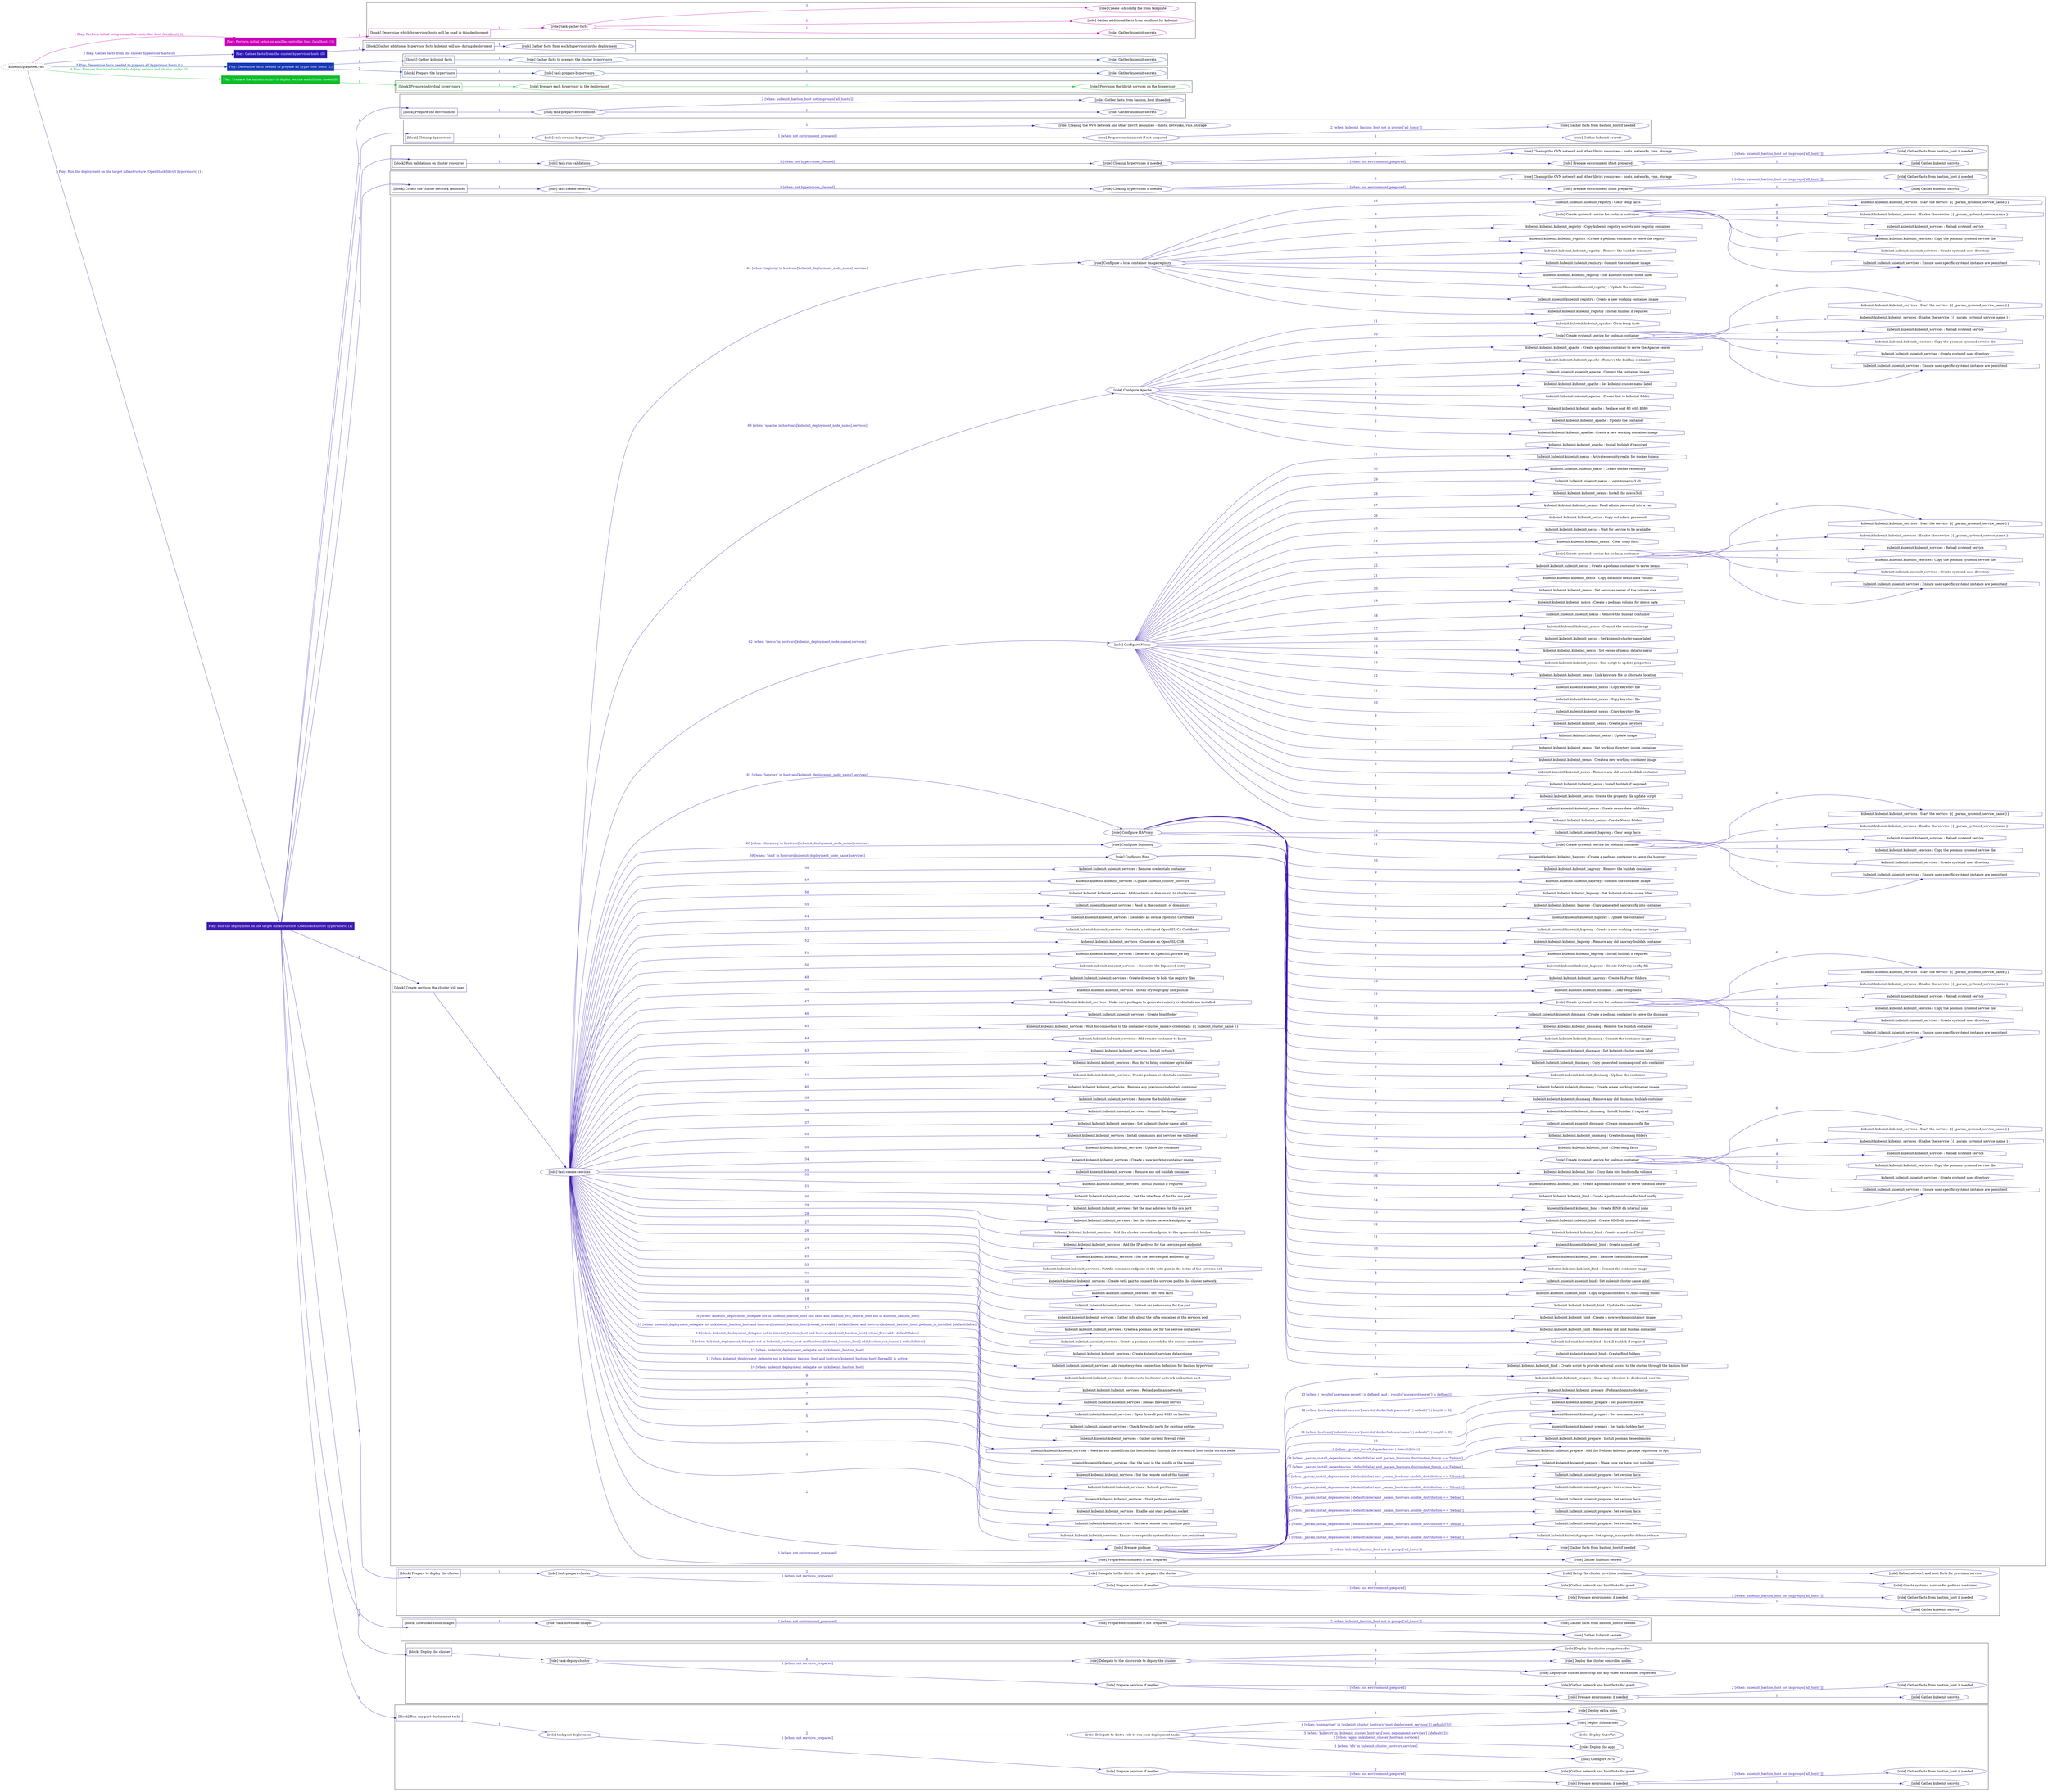 digraph {
	graph [concentrate=true ordering=in rankdir=LR ratio=fill]
	edge [esep=5 sep=10]
	"kubeinit/playbook.yml" [URL="/home/runner/work/kubeinit/kubeinit/kubeinit/playbook.yml" id=playbook_bb3fde11 style=dotted]
	"kubeinit/playbook.yml" -> play_1e365696 [label="1 Play: Perform initial setup on ansible-controller host (localhost) (1)" color="#c903b8" fontcolor="#c903b8" id=edge_play_1e365696 labeltooltip="1 Play: Perform initial setup on ansible-controller host (localhost) (1)" tooltip="1 Play: Perform initial setup on ansible-controller host (localhost) (1)"]
	subgraph "Play: Perform initial setup on ansible-controller host (localhost) (1)" {
		play_1e365696 [label="Play: Perform initial setup on ansible-controller host (localhost) (1)" URL="/home/runner/work/kubeinit/kubeinit/kubeinit/playbook.yml" color="#c903b8" fontcolor="#ffffff" id=play_1e365696 shape=box style=filled tooltip=localhost]
		play_1e365696 -> block_c36bafe3 [label=1 color="#c903b8" fontcolor="#c903b8" id=edge_block_c36bafe3 labeltooltip=1 tooltip=1]
		subgraph cluster_block_c36bafe3 {
			block_c36bafe3 [label="[block] Determine which hypervisor hosts will be used in this deployment" URL="/home/runner/work/kubeinit/kubeinit/kubeinit/playbook.yml" color="#c903b8" id=block_c36bafe3 labeltooltip="Determine which hypervisor hosts will be used in this deployment" shape=box tooltip="Determine which hypervisor hosts will be used in this deployment"]
			block_c36bafe3 -> role_b38c6485 [label="1 " color="#c903b8" fontcolor="#c903b8" id=edge_role_b38c6485 labeltooltip="1 " tooltip="1 "]
			subgraph "task-gather-facts" {
				role_b38c6485 [label="[role] task-gather-facts" URL="/home/runner/work/kubeinit/kubeinit/kubeinit/playbook.yml" color="#c903b8" id=role_b38c6485 tooltip="task-gather-facts"]
				role_b38c6485 -> role_876775b4 [label="1 " color="#c903b8" fontcolor="#c903b8" id=edge_role_876775b4 labeltooltip="1 " tooltip="1 "]
				subgraph "Gather kubeinit secrets" {
					role_876775b4 [label="[role] Gather kubeinit secrets" URL="/home/runner/.ansible/collections/ansible_collections/kubeinit/kubeinit/roles/kubeinit_prepare/tasks/build_hypervisors_group.yml" color="#c903b8" id=role_876775b4 tooltip="Gather kubeinit secrets"]
				}
				role_b38c6485 -> role_42fc9ad3 [label="2 " color="#c903b8" fontcolor="#c903b8" id=edge_role_42fc9ad3 labeltooltip="2 " tooltip="2 "]
				subgraph "Gather additional facts from localhost for kubeinit" {
					role_42fc9ad3 [label="[role] Gather additional facts from localhost for kubeinit" URL="/home/runner/.ansible/collections/ansible_collections/kubeinit/kubeinit/roles/kubeinit_prepare/tasks/build_hypervisors_group.yml" color="#c903b8" id=role_42fc9ad3 tooltip="Gather additional facts from localhost for kubeinit"]
				}
				role_b38c6485 -> role_9c24c293 [label="3 " color="#c903b8" fontcolor="#c903b8" id=edge_role_9c24c293 labeltooltip="3 " tooltip="3 "]
				subgraph "Create ssh config file from template" {
					role_9c24c293 [label="[role] Create ssh config file from template" URL="/home/runner/.ansible/collections/ansible_collections/kubeinit/kubeinit/roles/kubeinit_prepare/tasks/build_hypervisors_group.yml" color="#c903b8" id=role_9c24c293 tooltip="Create ssh config file from template"]
				}
			}
		}
	}
	"kubeinit/playbook.yml" -> play_4440d5af [label="2 Play: Gather facts from the cluster hypervisor hosts (0)" color="#2b18b4" fontcolor="#2b18b4" id=edge_play_4440d5af labeltooltip="2 Play: Gather facts from the cluster hypervisor hosts (0)" tooltip="2 Play: Gather facts from the cluster hypervisor hosts (0)"]
	subgraph "Play: Gather facts from the cluster hypervisor hosts (0)" {
		play_4440d5af [label="Play: Gather facts from the cluster hypervisor hosts (0)" URL="/home/runner/work/kubeinit/kubeinit/kubeinit/playbook.yml" color="#2b18b4" fontcolor="#ffffff" id=play_4440d5af shape=box style=filled tooltip="Play: Gather facts from the cluster hypervisor hosts (0)"]
		play_4440d5af -> block_2fc5bce5 [label=1 color="#2b18b4" fontcolor="#2b18b4" id=edge_block_2fc5bce5 labeltooltip=1 tooltip=1]
		subgraph cluster_block_2fc5bce5 {
			block_2fc5bce5 [label="[block] Gather additional hypervisor facts kubeinit will use during deployment" URL="/home/runner/work/kubeinit/kubeinit/kubeinit/playbook.yml" color="#2b18b4" id=block_2fc5bce5 labeltooltip="Gather additional hypervisor facts kubeinit will use during deployment" shape=box tooltip="Gather additional hypervisor facts kubeinit will use during deployment"]
			block_2fc5bce5 -> role_ac56d476 [label="1 " color="#2b18b4" fontcolor="#2b18b4" id=edge_role_ac56d476 labeltooltip="1 " tooltip="1 "]
			subgraph "Gather facts from each hypervisor in the deployment" {
				role_ac56d476 [label="[role] Gather facts from each hypervisor in the deployment" URL="/home/runner/work/kubeinit/kubeinit/kubeinit/playbook.yml" color="#2b18b4" id=role_ac56d476 tooltip="Gather facts from each hypervisor in the deployment"]
			}
		}
	}
	"kubeinit/playbook.yml" -> play_f5deebf6 [label="3 Play: Determine facts needed to prepare all hypervisor hosts (1)" color="#1638b6" fontcolor="#1638b6" id=edge_play_f5deebf6 labeltooltip="3 Play: Determine facts needed to prepare all hypervisor hosts (1)" tooltip="3 Play: Determine facts needed to prepare all hypervisor hosts (1)"]
	subgraph "Play: Determine facts needed to prepare all hypervisor hosts (1)" {
		play_f5deebf6 [label="Play: Determine facts needed to prepare all hypervisor hosts (1)" URL="/home/runner/work/kubeinit/kubeinit/kubeinit/playbook.yml" color="#1638b6" fontcolor="#ffffff" id=play_f5deebf6 shape=box style=filled tooltip=localhost]
		play_f5deebf6 -> block_0561de9b [label=1 color="#1638b6" fontcolor="#1638b6" id=edge_block_0561de9b labeltooltip=1 tooltip=1]
		subgraph cluster_block_0561de9b {
			block_0561de9b [label="[block] Gather kubeinit facts" URL="/home/runner/work/kubeinit/kubeinit/kubeinit/playbook.yml" color="#1638b6" id=block_0561de9b labeltooltip="Gather kubeinit facts" shape=box tooltip="Gather kubeinit facts"]
			block_0561de9b -> role_f5ef5de1 [label="1 " color="#1638b6" fontcolor="#1638b6" id=edge_role_f5ef5de1 labeltooltip="1 " tooltip="1 "]
			subgraph "Gather facts to prepare the cluster hypervisors" {
				role_f5ef5de1 [label="[role] Gather facts to prepare the cluster hypervisors" URL="/home/runner/work/kubeinit/kubeinit/kubeinit/playbook.yml" color="#1638b6" id=role_f5ef5de1 tooltip="Gather facts to prepare the cluster hypervisors"]
				role_f5ef5de1 -> role_9c3efbcb [label="1 " color="#1638b6" fontcolor="#1638b6" id=edge_role_9c3efbcb labeltooltip="1 " tooltip="1 "]
				subgraph "Gather kubeinit secrets" {
					role_9c3efbcb [label="[role] Gather kubeinit secrets" URL="/home/runner/.ansible/collections/ansible_collections/kubeinit/kubeinit/roles/kubeinit_prepare/tasks/gather_kubeinit_facts.yml" color="#1638b6" id=role_9c3efbcb tooltip="Gather kubeinit secrets"]
				}
			}
		}
		play_f5deebf6 -> block_bce4b55a [label=2 color="#1638b6" fontcolor="#1638b6" id=edge_block_bce4b55a labeltooltip=2 tooltip=2]
		subgraph cluster_block_bce4b55a {
			block_bce4b55a [label="[block] Prepare the hypervisors" URL="/home/runner/work/kubeinit/kubeinit/kubeinit/playbook.yml" color="#1638b6" id=block_bce4b55a labeltooltip="Prepare the hypervisors" shape=box tooltip="Prepare the hypervisors"]
			block_bce4b55a -> role_42360dba [label="1 " color="#1638b6" fontcolor="#1638b6" id=edge_role_42360dba labeltooltip="1 " tooltip="1 "]
			subgraph "task-prepare-hypervisors" {
				role_42360dba [label="[role] task-prepare-hypervisors" URL="/home/runner/work/kubeinit/kubeinit/kubeinit/playbook.yml" color="#1638b6" id=role_42360dba tooltip="task-prepare-hypervisors"]
				role_42360dba -> role_5fa51a0e [label="1 " color="#1638b6" fontcolor="#1638b6" id=edge_role_5fa51a0e labeltooltip="1 " tooltip="1 "]
				subgraph "Gather kubeinit secrets" {
					role_5fa51a0e [label="[role] Gather kubeinit secrets" URL="/home/runner/.ansible/collections/ansible_collections/kubeinit/kubeinit/roles/kubeinit_prepare/tasks/gather_kubeinit_facts.yml" color="#1638b6" id=role_5fa51a0e tooltip="Gather kubeinit secrets"]
				}
			}
		}
	}
	"kubeinit/playbook.yml" -> play_f64d03f4 [label="4 Play: Prepare the infrastructure to deploy service and cluster nodes (0)" color="#0ebe2b" fontcolor="#0ebe2b" id=edge_play_f64d03f4 labeltooltip="4 Play: Prepare the infrastructure to deploy service and cluster nodes (0)" tooltip="4 Play: Prepare the infrastructure to deploy service and cluster nodes (0)"]
	subgraph "Play: Prepare the infrastructure to deploy service and cluster nodes (0)" {
		play_f64d03f4 [label="Play: Prepare the infrastructure to deploy service and cluster nodes (0)" URL="/home/runner/work/kubeinit/kubeinit/kubeinit/playbook.yml" color="#0ebe2b" fontcolor="#ffffff" id=play_f64d03f4 shape=box style=filled tooltip="Play: Prepare the infrastructure to deploy service and cluster nodes (0)"]
		play_f64d03f4 -> block_3b37c3cc [label=1 color="#0ebe2b" fontcolor="#0ebe2b" id=edge_block_3b37c3cc labeltooltip=1 tooltip=1]
		subgraph cluster_block_3b37c3cc {
			block_3b37c3cc [label="[block] Prepare individual hypervisors" URL="/home/runner/work/kubeinit/kubeinit/kubeinit/playbook.yml" color="#0ebe2b" id=block_3b37c3cc labeltooltip="Prepare individual hypervisors" shape=box tooltip="Prepare individual hypervisors"]
			block_3b37c3cc -> role_4e4e94c3 [label="1 " color="#0ebe2b" fontcolor="#0ebe2b" id=edge_role_4e4e94c3 labeltooltip="1 " tooltip="1 "]
			subgraph "Prepare each hypervisor in the deployment" {
				role_4e4e94c3 [label="[role] Prepare each hypervisor in the deployment" URL="/home/runner/work/kubeinit/kubeinit/kubeinit/playbook.yml" color="#0ebe2b" id=role_4e4e94c3 tooltip="Prepare each hypervisor in the deployment"]
				role_4e4e94c3 -> role_ed041a6f [label="1 " color="#0ebe2b" fontcolor="#0ebe2b" id=edge_role_ed041a6f labeltooltip="1 " tooltip="1 "]
				subgraph "Provision the libvirt services on the hypervisor" {
					role_ed041a6f [label="[role] Provision the libvirt services on the hypervisor" URL="/home/runner/.ansible/collections/ansible_collections/kubeinit/kubeinit/roles/kubeinit_prepare/tasks/prepare_hypervisor.yml" color="#0ebe2b" id=role_ed041a6f tooltip="Provision the libvirt services on the hypervisor"]
				}
			}
		}
	}
	"kubeinit/playbook.yml" -> play_2134053c [label="5 Play: Run the deployment on the target infrastructure (OpenStack/libvirt hypervisors) (1)" color="#3d1cb0" fontcolor="#3d1cb0" id=edge_play_2134053c labeltooltip="5 Play: Run the deployment on the target infrastructure (OpenStack/libvirt hypervisors) (1)" tooltip="5 Play: Run the deployment on the target infrastructure (OpenStack/libvirt hypervisors) (1)"]
	subgraph "Play: Run the deployment on the target infrastructure (OpenStack/libvirt hypervisors) (1)" {
		play_2134053c [label="Play: Run the deployment on the target infrastructure (OpenStack/libvirt hypervisors) (1)" URL="/home/runner/work/kubeinit/kubeinit/kubeinit/playbook.yml" color="#3d1cb0" fontcolor="#ffffff" id=play_2134053c shape=box style=filled tooltip=localhost]
		play_2134053c -> block_ff2a4d7e [label=1 color="#3d1cb0" fontcolor="#3d1cb0" id=edge_block_ff2a4d7e labeltooltip=1 tooltip=1]
		subgraph cluster_block_ff2a4d7e {
			block_ff2a4d7e [label="[block] Prepare the environment" URL="/home/runner/work/kubeinit/kubeinit/kubeinit/playbook.yml" color="#3d1cb0" id=block_ff2a4d7e labeltooltip="Prepare the environment" shape=box tooltip="Prepare the environment"]
			block_ff2a4d7e -> role_725c3c8c [label="1 " color="#3d1cb0" fontcolor="#3d1cb0" id=edge_role_725c3c8c labeltooltip="1 " tooltip="1 "]
			subgraph "task-prepare-environment" {
				role_725c3c8c [label="[role] task-prepare-environment" URL="/home/runner/work/kubeinit/kubeinit/kubeinit/playbook.yml" color="#3d1cb0" id=role_725c3c8c tooltip="task-prepare-environment"]
				role_725c3c8c -> role_69cc9676 [label="1 " color="#3d1cb0" fontcolor="#3d1cb0" id=edge_role_69cc9676 labeltooltip="1 " tooltip="1 "]
				subgraph "Gather kubeinit secrets" {
					role_69cc9676 [label="[role] Gather kubeinit secrets" URL="/home/runner/.ansible/collections/ansible_collections/kubeinit/kubeinit/roles/kubeinit_prepare/tasks/gather_kubeinit_facts.yml" color="#3d1cb0" id=role_69cc9676 tooltip="Gather kubeinit secrets"]
				}
				role_725c3c8c -> role_0b00f6d5 [label="2 [when: kubeinit_bastion_host not in groups['all_hosts']]" color="#3d1cb0" fontcolor="#3d1cb0" id=edge_role_0b00f6d5 labeltooltip="2 [when: kubeinit_bastion_host not in groups['all_hosts']]" tooltip="2 [when: kubeinit_bastion_host not in groups['all_hosts']]"]
				subgraph "Gather facts from bastion_host if needed" {
					role_0b00f6d5 [label="[role] Gather facts from bastion_host if needed" URL="/home/runner/.ansible/collections/ansible_collections/kubeinit/kubeinit/roles/kubeinit_prepare/tasks/main.yml" color="#3d1cb0" id=role_0b00f6d5 tooltip="Gather facts from bastion_host if needed"]
				}
			}
		}
		play_2134053c -> block_99ac06df [label=2 color="#3d1cb0" fontcolor="#3d1cb0" id=edge_block_99ac06df labeltooltip=2 tooltip=2]
		subgraph cluster_block_99ac06df {
			block_99ac06df [label="[block] Cleanup hypervisors" URL="/home/runner/work/kubeinit/kubeinit/kubeinit/playbook.yml" color="#3d1cb0" id=block_99ac06df labeltooltip="Cleanup hypervisors" shape=box tooltip="Cleanup hypervisors"]
			block_99ac06df -> role_9e1c6b12 [label="1 " color="#3d1cb0" fontcolor="#3d1cb0" id=edge_role_9e1c6b12 labeltooltip="1 " tooltip="1 "]
			subgraph "task-cleanup-hypervisors" {
				role_9e1c6b12 [label="[role] task-cleanup-hypervisors" URL="/home/runner/work/kubeinit/kubeinit/kubeinit/playbook.yml" color="#3d1cb0" id=role_9e1c6b12 tooltip="task-cleanup-hypervisors"]
				role_9e1c6b12 -> role_31f15575 [label="1 [when: not environment_prepared]" color="#3d1cb0" fontcolor="#3d1cb0" id=edge_role_31f15575 labeltooltip="1 [when: not environment_prepared]" tooltip="1 [when: not environment_prepared]"]
				subgraph "Prepare environment if not prepared" {
					role_31f15575 [label="[role] Prepare environment if not prepared" URL="/home/runner/.ansible/collections/ansible_collections/kubeinit/kubeinit/roles/kubeinit_libvirt/tasks/cleanup_hypervisors.yml" color="#3d1cb0" id=role_31f15575 tooltip="Prepare environment if not prepared"]
					role_31f15575 -> role_66fd4235 [label="1 " color="#3d1cb0" fontcolor="#3d1cb0" id=edge_role_66fd4235 labeltooltip="1 " tooltip="1 "]
					subgraph "Gather kubeinit secrets" {
						role_66fd4235 [label="[role] Gather kubeinit secrets" URL="/home/runner/.ansible/collections/ansible_collections/kubeinit/kubeinit/roles/kubeinit_prepare/tasks/gather_kubeinit_facts.yml" color="#3d1cb0" id=role_66fd4235 tooltip="Gather kubeinit secrets"]
					}
					role_31f15575 -> role_38f3b4c3 [label="2 [when: kubeinit_bastion_host not in groups['all_hosts']]" color="#3d1cb0" fontcolor="#3d1cb0" id=edge_role_38f3b4c3 labeltooltip="2 [when: kubeinit_bastion_host not in groups['all_hosts']]" tooltip="2 [when: kubeinit_bastion_host not in groups['all_hosts']]"]
					subgraph "Gather facts from bastion_host if needed" {
						role_38f3b4c3 [label="[role] Gather facts from bastion_host if needed" URL="/home/runner/.ansible/collections/ansible_collections/kubeinit/kubeinit/roles/kubeinit_prepare/tasks/main.yml" color="#3d1cb0" id=role_38f3b4c3 tooltip="Gather facts from bastion_host if needed"]
					}
				}
				role_9e1c6b12 -> role_d560f851 [label="2 " color="#3d1cb0" fontcolor="#3d1cb0" id=edge_role_d560f851 labeltooltip="2 " tooltip="2 "]
				subgraph "Cleanup the OVN network and other libvirt resources -- hosts, networks, vms, storage" {
					role_d560f851 [label="[role] Cleanup the OVN network and other libvirt resources -- hosts, networks, vms, storage" URL="/home/runner/.ansible/collections/ansible_collections/kubeinit/kubeinit/roles/kubeinit_libvirt/tasks/cleanup_hypervisors.yml" color="#3d1cb0" id=role_d560f851 tooltip="Cleanup the OVN network and other libvirt resources -- hosts, networks, vms, storage"]
				}
			}
		}
		play_2134053c -> block_a74f61bd [label=3 color="#3d1cb0" fontcolor="#3d1cb0" id=edge_block_a74f61bd labeltooltip=3 tooltip=3]
		subgraph cluster_block_a74f61bd {
			block_a74f61bd [label="[block] Run validations on cluster resources" URL="/home/runner/work/kubeinit/kubeinit/kubeinit/playbook.yml" color="#3d1cb0" id=block_a74f61bd labeltooltip="Run validations on cluster resources" shape=box tooltip="Run validations on cluster resources"]
			block_a74f61bd -> role_574084ac [label="1 " color="#3d1cb0" fontcolor="#3d1cb0" id=edge_role_574084ac labeltooltip="1 " tooltip="1 "]
			subgraph "task-run-validations" {
				role_574084ac [label="[role] task-run-validations" URL="/home/runner/work/kubeinit/kubeinit/kubeinit/playbook.yml" color="#3d1cb0" id=role_574084ac tooltip="task-run-validations"]
				role_574084ac -> role_029ff456 [label="1 [when: not hypervisors_cleaned]" color="#3d1cb0" fontcolor="#3d1cb0" id=edge_role_029ff456 labeltooltip="1 [when: not hypervisors_cleaned]" tooltip="1 [when: not hypervisors_cleaned]"]
				subgraph "Cleanup hypervisors if needed" {
					role_029ff456 [label="[role] Cleanup hypervisors if needed" URL="/home/runner/.ansible/collections/ansible_collections/kubeinit/kubeinit/roles/kubeinit_validations/tasks/main.yml" color="#3d1cb0" id=role_029ff456 tooltip="Cleanup hypervisors if needed"]
					role_029ff456 -> role_42c0f4bf [label="1 [when: not environment_prepared]" color="#3d1cb0" fontcolor="#3d1cb0" id=edge_role_42c0f4bf labeltooltip="1 [when: not environment_prepared]" tooltip="1 [when: not environment_prepared]"]
					subgraph "Prepare environment if not prepared" {
						role_42c0f4bf [label="[role] Prepare environment if not prepared" URL="/home/runner/.ansible/collections/ansible_collections/kubeinit/kubeinit/roles/kubeinit_libvirt/tasks/cleanup_hypervisors.yml" color="#3d1cb0" id=role_42c0f4bf tooltip="Prepare environment if not prepared"]
						role_42c0f4bf -> role_d248ad69 [label="1 " color="#3d1cb0" fontcolor="#3d1cb0" id=edge_role_d248ad69 labeltooltip="1 " tooltip="1 "]
						subgraph "Gather kubeinit secrets" {
							role_d248ad69 [label="[role] Gather kubeinit secrets" URL="/home/runner/.ansible/collections/ansible_collections/kubeinit/kubeinit/roles/kubeinit_prepare/tasks/gather_kubeinit_facts.yml" color="#3d1cb0" id=role_d248ad69 tooltip="Gather kubeinit secrets"]
						}
						role_42c0f4bf -> role_c9a46d91 [label="2 [when: kubeinit_bastion_host not in groups['all_hosts']]" color="#3d1cb0" fontcolor="#3d1cb0" id=edge_role_c9a46d91 labeltooltip="2 [when: kubeinit_bastion_host not in groups['all_hosts']]" tooltip="2 [when: kubeinit_bastion_host not in groups['all_hosts']]"]
						subgraph "Gather facts from bastion_host if needed" {
							role_c9a46d91 [label="[role] Gather facts from bastion_host if needed" URL="/home/runner/.ansible/collections/ansible_collections/kubeinit/kubeinit/roles/kubeinit_prepare/tasks/main.yml" color="#3d1cb0" id=role_c9a46d91 tooltip="Gather facts from bastion_host if needed"]
						}
					}
					role_029ff456 -> role_22a993c2 [label="2 " color="#3d1cb0" fontcolor="#3d1cb0" id=edge_role_22a993c2 labeltooltip="2 " tooltip="2 "]
					subgraph "Cleanup the OVN network and other libvirt resources -- hosts, networks, vms, storage" {
						role_22a993c2 [label="[role] Cleanup the OVN network and other libvirt resources -- hosts, networks, vms, storage" URL="/home/runner/.ansible/collections/ansible_collections/kubeinit/kubeinit/roles/kubeinit_libvirt/tasks/cleanup_hypervisors.yml" color="#3d1cb0" id=role_22a993c2 tooltip="Cleanup the OVN network and other libvirt resources -- hosts, networks, vms, storage"]
					}
				}
			}
		}
		play_2134053c -> block_1f2cf31d [label=4 color="#3d1cb0" fontcolor="#3d1cb0" id=edge_block_1f2cf31d labeltooltip=4 tooltip=4]
		subgraph cluster_block_1f2cf31d {
			block_1f2cf31d [label="[block] Create the cluster network resources" URL="/home/runner/work/kubeinit/kubeinit/kubeinit/playbook.yml" color="#3d1cb0" id=block_1f2cf31d labeltooltip="Create the cluster network resources" shape=box tooltip="Create the cluster network resources"]
			block_1f2cf31d -> role_1c7ad6b1 [label="1 " color="#3d1cb0" fontcolor="#3d1cb0" id=edge_role_1c7ad6b1 labeltooltip="1 " tooltip="1 "]
			subgraph "task-create-network" {
				role_1c7ad6b1 [label="[role] task-create-network" URL="/home/runner/work/kubeinit/kubeinit/kubeinit/playbook.yml" color="#3d1cb0" id=role_1c7ad6b1 tooltip="task-create-network"]
				role_1c7ad6b1 -> role_d7b3dc55 [label="1 [when: not hypervisors_cleaned]" color="#3d1cb0" fontcolor="#3d1cb0" id=edge_role_d7b3dc55 labeltooltip="1 [when: not hypervisors_cleaned]" tooltip="1 [when: not hypervisors_cleaned]"]
				subgraph "Cleanup hypervisors if needed" {
					role_d7b3dc55 [label="[role] Cleanup hypervisors if needed" URL="/home/runner/.ansible/collections/ansible_collections/kubeinit/kubeinit/roles/kubeinit_libvirt/tasks/create_network.yml" color="#3d1cb0" id=role_d7b3dc55 tooltip="Cleanup hypervisors if needed"]
					role_d7b3dc55 -> role_723201d2 [label="1 [when: not environment_prepared]" color="#3d1cb0" fontcolor="#3d1cb0" id=edge_role_723201d2 labeltooltip="1 [when: not environment_prepared]" tooltip="1 [when: not environment_prepared]"]
					subgraph "Prepare environment if not prepared" {
						role_723201d2 [label="[role] Prepare environment if not prepared" URL="/home/runner/.ansible/collections/ansible_collections/kubeinit/kubeinit/roles/kubeinit_libvirt/tasks/cleanup_hypervisors.yml" color="#3d1cb0" id=role_723201d2 tooltip="Prepare environment if not prepared"]
						role_723201d2 -> role_6d99a115 [label="1 " color="#3d1cb0" fontcolor="#3d1cb0" id=edge_role_6d99a115 labeltooltip="1 " tooltip="1 "]
						subgraph "Gather kubeinit secrets" {
							role_6d99a115 [label="[role] Gather kubeinit secrets" URL="/home/runner/.ansible/collections/ansible_collections/kubeinit/kubeinit/roles/kubeinit_prepare/tasks/gather_kubeinit_facts.yml" color="#3d1cb0" id=role_6d99a115 tooltip="Gather kubeinit secrets"]
						}
						role_723201d2 -> role_9339a11c [label="2 [when: kubeinit_bastion_host not in groups['all_hosts']]" color="#3d1cb0" fontcolor="#3d1cb0" id=edge_role_9339a11c labeltooltip="2 [when: kubeinit_bastion_host not in groups['all_hosts']]" tooltip="2 [when: kubeinit_bastion_host not in groups['all_hosts']]"]
						subgraph "Gather facts from bastion_host if needed" {
							role_9339a11c [label="[role] Gather facts from bastion_host if needed" URL="/home/runner/.ansible/collections/ansible_collections/kubeinit/kubeinit/roles/kubeinit_prepare/tasks/main.yml" color="#3d1cb0" id=role_9339a11c tooltip="Gather facts from bastion_host if needed"]
						}
					}
					role_d7b3dc55 -> role_d5569cc4 [label="2 " color="#3d1cb0" fontcolor="#3d1cb0" id=edge_role_d5569cc4 labeltooltip="2 " tooltip="2 "]
					subgraph "Cleanup the OVN network and other libvirt resources -- hosts, networks, vms, storage" {
						role_d5569cc4 [label="[role] Cleanup the OVN network and other libvirt resources -- hosts, networks, vms, storage" URL="/home/runner/.ansible/collections/ansible_collections/kubeinit/kubeinit/roles/kubeinit_libvirt/tasks/cleanup_hypervisors.yml" color="#3d1cb0" id=role_d5569cc4 tooltip="Cleanup the OVN network and other libvirt resources -- hosts, networks, vms, storage"]
					}
				}
			}
		}
		play_2134053c -> block_491e3f86 [label=5 color="#3d1cb0" fontcolor="#3d1cb0" id=edge_block_491e3f86 labeltooltip=5 tooltip=5]
		subgraph cluster_block_491e3f86 {
			block_491e3f86 [label="[block] Create services the cluster will need" URL="/home/runner/work/kubeinit/kubeinit/kubeinit/playbook.yml" color="#3d1cb0" id=block_491e3f86 labeltooltip="Create services the cluster will need" shape=box tooltip="Create services the cluster will need"]
			block_491e3f86 -> role_c5e492ad [label="1 " color="#3d1cb0" fontcolor="#3d1cb0" id=edge_role_c5e492ad labeltooltip="1 " tooltip="1 "]
			subgraph "task-create-services" {
				role_c5e492ad [label="[role] task-create-services" URL="/home/runner/work/kubeinit/kubeinit/kubeinit/playbook.yml" color="#3d1cb0" id=role_c5e492ad tooltip="task-create-services"]
				role_c5e492ad -> role_d8af6303 [label="1 [when: not environment_prepared]" color="#3d1cb0" fontcolor="#3d1cb0" id=edge_role_d8af6303 labeltooltip="1 [when: not environment_prepared]" tooltip="1 [when: not environment_prepared]"]
				subgraph "Prepare environment if not prepared" {
					role_d8af6303 [label="[role] Prepare environment if not prepared" URL="/home/runner/.ansible/collections/ansible_collections/kubeinit/kubeinit/roles/kubeinit_services/tasks/main.yml" color="#3d1cb0" id=role_d8af6303 tooltip="Prepare environment if not prepared"]
					role_d8af6303 -> role_5d06aa06 [label="1 " color="#3d1cb0" fontcolor="#3d1cb0" id=edge_role_5d06aa06 labeltooltip="1 " tooltip="1 "]
					subgraph "Gather kubeinit secrets" {
						role_5d06aa06 [label="[role] Gather kubeinit secrets" URL="/home/runner/.ansible/collections/ansible_collections/kubeinit/kubeinit/roles/kubeinit_prepare/tasks/gather_kubeinit_facts.yml" color="#3d1cb0" id=role_5d06aa06 tooltip="Gather kubeinit secrets"]
					}
					role_d8af6303 -> role_63d4ebb4 [label="2 [when: kubeinit_bastion_host not in groups['all_hosts']]" color="#3d1cb0" fontcolor="#3d1cb0" id=edge_role_63d4ebb4 labeltooltip="2 [when: kubeinit_bastion_host not in groups['all_hosts']]" tooltip="2 [when: kubeinit_bastion_host not in groups['all_hosts']]"]
					subgraph "Gather facts from bastion_host if needed" {
						role_63d4ebb4 [label="[role] Gather facts from bastion_host if needed" URL="/home/runner/.ansible/collections/ansible_collections/kubeinit/kubeinit/roles/kubeinit_prepare/tasks/main.yml" color="#3d1cb0" id=role_63d4ebb4 tooltip="Gather facts from bastion_host if needed"]
					}
				}
				role_c5e492ad -> role_3d8138e3 [label="2 " color="#3d1cb0" fontcolor="#3d1cb0" id=edge_role_3d8138e3 labeltooltip="2 " tooltip="2 "]
				subgraph "Prepare podman" {
					role_3d8138e3 [label="[role] Prepare podman" URL="/home/runner/.ansible/collections/ansible_collections/kubeinit/kubeinit/roles/kubeinit_services/tasks/00_create_service_pod.yml" color="#3d1cb0" id=role_3d8138e3 tooltip="Prepare podman"]
					task_33bfbf91 [label="kubeinit.kubeinit.kubeinit_prepare : Set cgroup_manager for debian release" URL="/home/runner/.ansible/collections/ansible_collections/kubeinit/kubeinit/roles/kubeinit_prepare/tasks/prepare_podman.yml" color="#3d1cb0" id=task_33bfbf91 shape=octagon tooltip="kubeinit.kubeinit.kubeinit_prepare : Set cgroup_manager for debian release"]
					role_3d8138e3 -> task_33bfbf91 [label="1 [when: _param_install_dependencies | default(false) and _param_hostvars.ansible_distribution == 'Debian']" color="#3d1cb0" fontcolor="#3d1cb0" id=edge_task_33bfbf91 labeltooltip="1 [when: _param_install_dependencies | default(false) and _param_hostvars.ansible_distribution == 'Debian']" tooltip="1 [when: _param_install_dependencies | default(false) and _param_hostvars.ansible_distribution == 'Debian']"]
					task_0b626d9d [label="kubeinit.kubeinit.kubeinit_prepare : Set version facts" URL="/home/runner/.ansible/collections/ansible_collections/kubeinit/kubeinit/roles/kubeinit_prepare/tasks/prepare_podman.yml" color="#3d1cb0" id=task_0b626d9d shape=octagon tooltip="kubeinit.kubeinit.kubeinit_prepare : Set version facts"]
					role_3d8138e3 -> task_0b626d9d [label="2 [when: _param_install_dependencies | default(false) and _param_hostvars.ansible_distribution == 'Debian']" color="#3d1cb0" fontcolor="#3d1cb0" id=edge_task_0b626d9d labeltooltip="2 [when: _param_install_dependencies | default(false) and _param_hostvars.ansible_distribution == 'Debian']" tooltip="2 [when: _param_install_dependencies | default(false) and _param_hostvars.ansible_distribution == 'Debian']"]
					task_d5b59f5a [label="kubeinit.kubeinit.kubeinit_prepare : Set version facts" URL="/home/runner/.ansible/collections/ansible_collections/kubeinit/kubeinit/roles/kubeinit_prepare/tasks/prepare_podman.yml" color="#3d1cb0" id=task_d5b59f5a shape=octagon tooltip="kubeinit.kubeinit.kubeinit_prepare : Set version facts"]
					role_3d8138e3 -> task_d5b59f5a [label="3 [when: _param_install_dependencies | default(false) and _param_hostvars.ansible_distribution == 'Debian']" color="#3d1cb0" fontcolor="#3d1cb0" id=edge_task_d5b59f5a labeltooltip="3 [when: _param_install_dependencies | default(false) and _param_hostvars.ansible_distribution == 'Debian']" tooltip="3 [when: _param_install_dependencies | default(false) and _param_hostvars.ansible_distribution == 'Debian']"]
					task_ea3f1562 [label="kubeinit.kubeinit.kubeinit_prepare : Set version facts" URL="/home/runner/.ansible/collections/ansible_collections/kubeinit/kubeinit/roles/kubeinit_prepare/tasks/prepare_podman.yml" color="#3d1cb0" id=task_ea3f1562 shape=octagon tooltip="kubeinit.kubeinit.kubeinit_prepare : Set version facts"]
					role_3d8138e3 -> task_ea3f1562 [label="4 [when: _param_install_dependencies | default(false) and _param_hostvars.ansible_distribution == 'Debian']" color="#3d1cb0" fontcolor="#3d1cb0" id=edge_task_ea3f1562 labeltooltip="4 [when: _param_install_dependencies | default(false) and _param_hostvars.ansible_distribution == 'Debian']" tooltip="4 [when: _param_install_dependencies | default(false) and _param_hostvars.ansible_distribution == 'Debian']"]
					task_fcb85c43 [label="kubeinit.kubeinit.kubeinit_prepare : Set version facts" URL="/home/runner/.ansible/collections/ansible_collections/kubeinit/kubeinit/roles/kubeinit_prepare/tasks/prepare_podman.yml" color="#3d1cb0" id=task_fcb85c43 shape=octagon tooltip="kubeinit.kubeinit.kubeinit_prepare : Set version facts"]
					role_3d8138e3 -> task_fcb85c43 [label="5 [when: _param_install_dependencies | default(false) and _param_hostvars.ansible_distribution == 'Ubuntu']" color="#3d1cb0" fontcolor="#3d1cb0" id=edge_task_fcb85c43 labeltooltip="5 [when: _param_install_dependencies | default(false) and _param_hostvars.ansible_distribution == 'Ubuntu']" tooltip="5 [when: _param_install_dependencies | default(false) and _param_hostvars.ansible_distribution == 'Ubuntu']"]
					task_c0bdbd77 [label="kubeinit.kubeinit.kubeinit_prepare : Set version facts" URL="/home/runner/.ansible/collections/ansible_collections/kubeinit/kubeinit/roles/kubeinit_prepare/tasks/prepare_podman.yml" color="#3d1cb0" id=task_c0bdbd77 shape=octagon tooltip="kubeinit.kubeinit.kubeinit_prepare : Set version facts"]
					role_3d8138e3 -> task_c0bdbd77 [label="6 [when: _param_install_dependencies | default(false) and _param_hostvars.ansible_distribution == 'Ubuntu']" color="#3d1cb0" fontcolor="#3d1cb0" id=edge_task_c0bdbd77 labeltooltip="6 [when: _param_install_dependencies | default(false) and _param_hostvars.ansible_distribution == 'Ubuntu']" tooltip="6 [when: _param_install_dependencies | default(false) and _param_hostvars.ansible_distribution == 'Ubuntu']"]
					task_f4683e4f [label="kubeinit.kubeinit.kubeinit_prepare : Make sure we have curl installed" URL="/home/runner/.ansible/collections/ansible_collections/kubeinit/kubeinit/roles/kubeinit_prepare/tasks/prepare_podman.yml" color="#3d1cb0" id=task_f4683e4f shape=octagon tooltip="kubeinit.kubeinit.kubeinit_prepare : Make sure we have curl installed"]
					role_3d8138e3 -> task_f4683e4f [label="7 [when: _param_install_dependencies | default(false) and _param_hostvars.distribution_family == 'Debian']" color="#3d1cb0" fontcolor="#3d1cb0" id=edge_task_f4683e4f labeltooltip="7 [when: _param_install_dependencies | default(false) and _param_hostvars.distribution_family == 'Debian']" tooltip="7 [when: _param_install_dependencies | default(false) and _param_hostvars.distribution_family == 'Debian']"]
					task_cf9223bb [label="kubeinit.kubeinit.kubeinit_prepare : Add the Podman kubeinit package repository to Apt" URL="/home/runner/.ansible/collections/ansible_collections/kubeinit/kubeinit/roles/kubeinit_prepare/tasks/prepare_podman.yml" color="#3d1cb0" id=task_cf9223bb shape=octagon tooltip="kubeinit.kubeinit.kubeinit_prepare : Add the Podman kubeinit package repository to Apt"]
					role_3d8138e3 -> task_cf9223bb [label="8 [when: _param_install_dependencies | default(false) and _param_hostvars.distribution_family == 'Debian']" color="#3d1cb0" fontcolor="#3d1cb0" id=edge_task_cf9223bb labeltooltip="8 [when: _param_install_dependencies | default(false) and _param_hostvars.distribution_family == 'Debian']" tooltip="8 [when: _param_install_dependencies | default(false) and _param_hostvars.distribution_family == 'Debian']"]
					task_b3e3a371 [label="kubeinit.kubeinit.kubeinit_prepare : Install podman dependencies" URL="/home/runner/.ansible/collections/ansible_collections/kubeinit/kubeinit/roles/kubeinit_prepare/tasks/prepare_podman.yml" color="#3d1cb0" id=task_b3e3a371 shape=octagon tooltip="kubeinit.kubeinit.kubeinit_prepare : Install podman dependencies"]
					role_3d8138e3 -> task_b3e3a371 [label="9 [when: _param_install_dependencies | default(false)]" color="#3d1cb0" fontcolor="#3d1cb0" id=edge_task_b3e3a371 labeltooltip="9 [when: _param_install_dependencies | default(false)]" tooltip="9 [when: _param_install_dependencies | default(false)]"]
					task_ce4705fc [label="kubeinit.kubeinit.kubeinit_prepare : Set tasks-hidden fact" URL="/home/runner/.ansible/collections/ansible_collections/kubeinit/kubeinit/roles/kubeinit_prepare/tasks/prepare_podman.yml" color="#3d1cb0" id=task_ce4705fc shape=octagon tooltip="kubeinit.kubeinit.kubeinit_prepare : Set tasks-hidden fact"]
					role_3d8138e3 -> task_ce4705fc [label="10 " color="#3d1cb0" fontcolor="#3d1cb0" id=edge_task_ce4705fc labeltooltip="10 " tooltip="10 "]
					task_413c5119 [label="kubeinit.kubeinit.kubeinit_prepare : Set username_secret" URL="/home/runner/.ansible/collections/ansible_collections/kubeinit/kubeinit/roles/kubeinit_prepare/tasks/prepare_podman.yml" color="#3d1cb0" id=task_413c5119 shape=octagon tooltip="kubeinit.kubeinit.kubeinit_prepare : Set username_secret"]
					role_3d8138e3 -> task_413c5119 [label="11 [when: hostvars['kubeinit-secrets'].secrets['dockerhub-username'] | default('') | length > 0]" color="#3d1cb0" fontcolor="#3d1cb0" id=edge_task_413c5119 labeltooltip="11 [when: hostvars['kubeinit-secrets'].secrets['dockerhub-username'] | default('') | length > 0]" tooltip="11 [when: hostvars['kubeinit-secrets'].secrets['dockerhub-username'] | default('') | length > 0]"]
					task_544d6d69 [label="kubeinit.kubeinit.kubeinit_prepare : Set password_secret" URL="/home/runner/.ansible/collections/ansible_collections/kubeinit/kubeinit/roles/kubeinit_prepare/tasks/prepare_podman.yml" color="#3d1cb0" id=task_544d6d69 shape=octagon tooltip="kubeinit.kubeinit.kubeinit_prepare : Set password_secret"]
					role_3d8138e3 -> task_544d6d69 [label="12 [when: hostvars['kubeinit-secrets'].secrets['dockerhub-password'] | default('') | length > 0]" color="#3d1cb0" fontcolor="#3d1cb0" id=edge_task_544d6d69 labeltooltip="12 [when: hostvars['kubeinit-secrets'].secrets['dockerhub-password'] | default('') | length > 0]" tooltip="12 [when: hostvars['kubeinit-secrets'].secrets['dockerhub-password'] | default('') | length > 0]"]
					task_d8a6a8fa [label="kubeinit.kubeinit.kubeinit_prepare : Podman login to docker.io" URL="/home/runner/.ansible/collections/ansible_collections/kubeinit/kubeinit/roles/kubeinit_prepare/tasks/prepare_podman.yml" color="#3d1cb0" id=task_d8a6a8fa shape=octagon tooltip="kubeinit.kubeinit.kubeinit_prepare : Podman login to docker.io"]
					role_3d8138e3 -> task_d8a6a8fa [label="13 [when: (_results['username-secret'] is defined) and (_results['password-secret'] is defined)]" color="#3d1cb0" fontcolor="#3d1cb0" id=edge_task_d8a6a8fa labeltooltip="13 [when: (_results['username-secret'] is defined) and (_results['password-secret'] is defined)]" tooltip="13 [when: (_results['username-secret'] is defined) and (_results['password-secret'] is defined)]"]
					task_64659ed2 [label="kubeinit.kubeinit.kubeinit_prepare : Clear any reference to dockerhub secrets" URL="/home/runner/.ansible/collections/ansible_collections/kubeinit/kubeinit/roles/kubeinit_prepare/tasks/prepare_podman.yml" color="#3d1cb0" id=task_64659ed2 shape=octagon tooltip="kubeinit.kubeinit.kubeinit_prepare : Clear any reference to dockerhub secrets"]
					role_3d8138e3 -> task_64659ed2 [label="14 " color="#3d1cb0" fontcolor="#3d1cb0" id=edge_task_64659ed2 labeltooltip="14 " tooltip="14 "]
				}
				task_eaf06237 [label="kubeinit.kubeinit.kubeinit_services : Ensure user specific systemd instance are persistent" URL="/home/runner/.ansible/collections/ansible_collections/kubeinit/kubeinit/roles/kubeinit_services/tasks/00_create_service_pod.yml" color="#3d1cb0" id=task_eaf06237 shape=octagon tooltip="kubeinit.kubeinit.kubeinit_services : Ensure user specific systemd instance are persistent"]
				role_c5e492ad -> task_eaf06237 [label="3 " color="#3d1cb0" fontcolor="#3d1cb0" id=edge_task_eaf06237 labeltooltip="3 " tooltip="3 "]
				task_6504ba7b [label="kubeinit.kubeinit.kubeinit_services : Retrieve remote user runtime path" URL="/home/runner/.ansible/collections/ansible_collections/kubeinit/kubeinit/roles/kubeinit_services/tasks/00_create_service_pod.yml" color="#3d1cb0" id=task_6504ba7b shape=octagon tooltip="kubeinit.kubeinit.kubeinit_services : Retrieve remote user runtime path"]
				role_c5e492ad -> task_6504ba7b [label="4 " color="#3d1cb0" fontcolor="#3d1cb0" id=edge_task_6504ba7b labeltooltip="4 " tooltip="4 "]
				task_c6dca61f [label="kubeinit.kubeinit.kubeinit_services : Enable and start podman.socket" URL="/home/runner/.ansible/collections/ansible_collections/kubeinit/kubeinit/roles/kubeinit_services/tasks/00_create_service_pod.yml" color="#3d1cb0" id=task_c6dca61f shape=octagon tooltip="kubeinit.kubeinit.kubeinit_services : Enable and start podman.socket"]
				role_c5e492ad -> task_c6dca61f [label="5 " color="#3d1cb0" fontcolor="#3d1cb0" id=edge_task_c6dca61f labeltooltip="5 " tooltip="5 "]
				task_103202dd [label="kubeinit.kubeinit.kubeinit_services : Start podman.service" URL="/home/runner/.ansible/collections/ansible_collections/kubeinit/kubeinit/roles/kubeinit_services/tasks/00_create_service_pod.yml" color="#3d1cb0" id=task_103202dd shape=octagon tooltip="kubeinit.kubeinit.kubeinit_services : Start podman.service"]
				role_c5e492ad -> task_103202dd [label="6 " color="#3d1cb0" fontcolor="#3d1cb0" id=edge_task_103202dd labeltooltip="6 " tooltip="6 "]
				task_0ad5d694 [label="kubeinit.kubeinit.kubeinit_services : Set ssh port to use" URL="/home/runner/.ansible/collections/ansible_collections/kubeinit/kubeinit/roles/kubeinit_services/tasks/00_create_service_pod.yml" color="#3d1cb0" id=task_0ad5d694 shape=octagon tooltip="kubeinit.kubeinit.kubeinit_services : Set ssh port to use"]
				role_c5e492ad -> task_0ad5d694 [label="7 " color="#3d1cb0" fontcolor="#3d1cb0" id=edge_task_0ad5d694 labeltooltip="7 " tooltip="7 "]
				task_95c276be [label="kubeinit.kubeinit.kubeinit_services : Set the remote end of the tunnel" URL="/home/runner/.ansible/collections/ansible_collections/kubeinit/kubeinit/roles/kubeinit_services/tasks/00_create_service_pod.yml" color="#3d1cb0" id=task_95c276be shape=octagon tooltip="kubeinit.kubeinit.kubeinit_services : Set the remote end of the tunnel"]
				role_c5e492ad -> task_95c276be [label="8 " color="#3d1cb0" fontcolor="#3d1cb0" id=edge_task_95c276be labeltooltip="8 " tooltip="8 "]
				task_a0ad4be9 [label="kubeinit.kubeinit.kubeinit_services : Set the host in the middle of the tunnel" URL="/home/runner/.ansible/collections/ansible_collections/kubeinit/kubeinit/roles/kubeinit_services/tasks/00_create_service_pod.yml" color="#3d1cb0" id=task_a0ad4be9 shape=octagon tooltip="kubeinit.kubeinit.kubeinit_services : Set the host in the middle of the tunnel"]
				role_c5e492ad -> task_a0ad4be9 [label="9 " color="#3d1cb0" fontcolor="#3d1cb0" id=edge_task_a0ad4be9 labeltooltip="9 " tooltip="9 "]
				task_98482407 [label="kubeinit.kubeinit.kubeinit_services : Need an ssh tunnel from the bastion host through the ovn-central host to the service node" URL="/home/runner/.ansible/collections/ansible_collections/kubeinit/kubeinit/roles/kubeinit_services/tasks/00_create_service_pod.yml" color="#3d1cb0" id=task_98482407 shape=octagon tooltip="kubeinit.kubeinit.kubeinit_services : Need an ssh tunnel from the bastion host through the ovn-central host to the service node"]
				role_c5e492ad -> task_98482407 [label="10 [when: kubeinit_deployment_delegate not in kubeinit_bastion_host]" color="#3d1cb0" fontcolor="#3d1cb0" id=edge_task_98482407 labeltooltip="10 [when: kubeinit_deployment_delegate not in kubeinit_bastion_host]" tooltip="10 [when: kubeinit_deployment_delegate not in kubeinit_bastion_host]"]
				task_70923224 [label="kubeinit.kubeinit.kubeinit_services : Gather current firewall rules" URL="/home/runner/.ansible/collections/ansible_collections/kubeinit/kubeinit/roles/kubeinit_services/tasks/00_create_service_pod.yml" color="#3d1cb0" id=task_70923224 shape=octagon tooltip="kubeinit.kubeinit.kubeinit_services : Gather current firewall rules"]
				role_c5e492ad -> task_70923224 [label="11 [when: kubeinit_deployment_delegate not in kubeinit_bastion_host and hostvars[kubeinit_bastion_host].firewalld_is_active]" color="#3d1cb0" fontcolor="#3d1cb0" id=edge_task_70923224 labeltooltip="11 [when: kubeinit_deployment_delegate not in kubeinit_bastion_host and hostvars[kubeinit_bastion_host].firewalld_is_active]" tooltip="11 [when: kubeinit_deployment_delegate not in kubeinit_bastion_host and hostvars[kubeinit_bastion_host].firewalld_is_active]"]
				task_c06f8632 [label="kubeinit.kubeinit.kubeinit_services : Check firewalld ports for existing entries" URL="/home/runner/.ansible/collections/ansible_collections/kubeinit/kubeinit/roles/kubeinit_services/tasks/00_create_service_pod.yml" color="#3d1cb0" id=task_c06f8632 shape=octagon tooltip="kubeinit.kubeinit.kubeinit_services : Check firewalld ports for existing entries"]
				role_c5e492ad -> task_c06f8632 [label="12 [when: kubeinit_deployment_delegate not in kubeinit_bastion_host]" color="#3d1cb0" fontcolor="#3d1cb0" id=edge_task_c06f8632 labeltooltip="12 [when: kubeinit_deployment_delegate not in kubeinit_bastion_host]" tooltip="12 [when: kubeinit_deployment_delegate not in kubeinit_bastion_host]"]
				task_bbfeb279 [label="kubeinit.kubeinit.kubeinit_services : Open firewall port 6222 on bastion" URL="/home/runner/.ansible/collections/ansible_collections/kubeinit/kubeinit/roles/kubeinit_services/tasks/00_create_service_pod.yml" color="#3d1cb0" id=task_bbfeb279 shape=octagon tooltip="kubeinit.kubeinit.kubeinit_services : Open firewall port 6222 on bastion"]
				role_c5e492ad -> task_bbfeb279 [label="13 [when: kubeinit_deployment_delegate not in kubeinit_bastion_host and hostvars[kubeinit_bastion_host].add_bastion_ssh_tunnel | default(false)]" color="#3d1cb0" fontcolor="#3d1cb0" id=edge_task_bbfeb279 labeltooltip="13 [when: kubeinit_deployment_delegate not in kubeinit_bastion_host and hostvars[kubeinit_bastion_host].add_bastion_ssh_tunnel | default(false)]" tooltip="13 [when: kubeinit_deployment_delegate not in kubeinit_bastion_host and hostvars[kubeinit_bastion_host].add_bastion_ssh_tunnel | default(false)]"]
				task_7c321da5 [label="kubeinit.kubeinit.kubeinit_services : Reload firewalld service" URL="/home/runner/.ansible/collections/ansible_collections/kubeinit/kubeinit/roles/kubeinit_services/tasks/00_create_service_pod.yml" color="#3d1cb0" id=task_7c321da5 shape=octagon tooltip="kubeinit.kubeinit.kubeinit_services : Reload firewalld service"]
				role_c5e492ad -> task_7c321da5 [label="14 [when: kubeinit_deployment_delegate not in kubeinit_bastion_host and hostvars[kubeinit_bastion_host].reload_firewalld | default(false)]" color="#3d1cb0" fontcolor="#3d1cb0" id=edge_task_7c321da5 labeltooltip="14 [when: kubeinit_deployment_delegate not in kubeinit_bastion_host and hostvars[kubeinit_bastion_host].reload_firewalld | default(false)]" tooltip="14 [when: kubeinit_deployment_delegate not in kubeinit_bastion_host and hostvars[kubeinit_bastion_host].reload_firewalld | default(false)]"]
				task_4e9e19d5 [label="kubeinit.kubeinit.kubeinit_services : Reload podman networks" URL="/home/runner/.ansible/collections/ansible_collections/kubeinit/kubeinit/roles/kubeinit_services/tasks/00_create_service_pod.yml" color="#3d1cb0" id=task_4e9e19d5 shape=octagon tooltip="kubeinit.kubeinit.kubeinit_services : Reload podman networks"]
				role_c5e492ad -> task_4e9e19d5 [label="15 [when: kubeinit_deployment_delegate not in kubeinit_bastion_host and hostvars[kubeinit_bastion_host].reload_firewalld | default(false) and hostvars[kubeinit_bastion_host].podman_is_installed | default(false)]" color="#3d1cb0" fontcolor="#3d1cb0" id=edge_task_4e9e19d5 labeltooltip="15 [when: kubeinit_deployment_delegate not in kubeinit_bastion_host and hostvars[kubeinit_bastion_host].reload_firewalld | default(false) and hostvars[kubeinit_bastion_host].podman_is_installed | default(false)]" tooltip="15 [when: kubeinit_deployment_delegate not in kubeinit_bastion_host and hostvars[kubeinit_bastion_host].reload_firewalld | default(false) and hostvars[kubeinit_bastion_host].podman_is_installed | default(false)]"]
				task_a22d15a2 [label="kubeinit.kubeinit.kubeinit_services : Create route to cluster network on bastion host" URL="/home/runner/.ansible/collections/ansible_collections/kubeinit/kubeinit/roles/kubeinit_services/tasks/00_create_service_pod.yml" color="#3d1cb0" id=task_a22d15a2 shape=octagon tooltip="kubeinit.kubeinit.kubeinit_services : Create route to cluster network on bastion host"]
				role_c5e492ad -> task_a22d15a2 [label="16 [when: kubeinit_deployment_delegate not in kubeinit_bastion_host and false and kubeinit_ovn_central_host not in kubeinit_bastion_host]" color="#3d1cb0" fontcolor="#3d1cb0" id=edge_task_a22d15a2 labeltooltip="16 [when: kubeinit_deployment_delegate not in kubeinit_bastion_host and false and kubeinit_ovn_central_host not in kubeinit_bastion_host]" tooltip="16 [when: kubeinit_deployment_delegate not in kubeinit_bastion_host and false and kubeinit_ovn_central_host not in kubeinit_bastion_host]"]
				task_8a2f312b [label="kubeinit.kubeinit.kubeinit_services : Add remote system connection definition for bastion hypervisor" URL="/home/runner/.ansible/collections/ansible_collections/kubeinit/kubeinit/roles/kubeinit_services/tasks/00_create_service_pod.yml" color="#3d1cb0" id=task_8a2f312b shape=octagon tooltip="kubeinit.kubeinit.kubeinit_services : Add remote system connection definition for bastion hypervisor"]
				role_c5e492ad -> task_8a2f312b [label="17 " color="#3d1cb0" fontcolor="#3d1cb0" id=edge_task_8a2f312b labeltooltip="17 " tooltip="17 "]
				task_2ca299d4 [label="kubeinit.kubeinit.kubeinit_services : Create kubeinit services data volume" URL="/home/runner/.ansible/collections/ansible_collections/kubeinit/kubeinit/roles/kubeinit_services/tasks/00_create_service_pod.yml" color="#3d1cb0" id=task_2ca299d4 shape=octagon tooltip="kubeinit.kubeinit.kubeinit_services : Create kubeinit services data volume"]
				role_c5e492ad -> task_2ca299d4 [label="18 " color="#3d1cb0" fontcolor="#3d1cb0" id=edge_task_2ca299d4 labeltooltip="18 " tooltip="18 "]
				task_58e783b0 [label="kubeinit.kubeinit.kubeinit_services : Create a podman network for the service containers" URL="/home/runner/.ansible/collections/ansible_collections/kubeinit/kubeinit/roles/kubeinit_services/tasks/00_create_service_pod.yml" color="#3d1cb0" id=task_58e783b0 shape=octagon tooltip="kubeinit.kubeinit.kubeinit_services : Create a podman network for the service containers"]
				role_c5e492ad -> task_58e783b0 [label="19 " color="#3d1cb0" fontcolor="#3d1cb0" id=edge_task_58e783b0 labeltooltip="19 " tooltip="19 "]
				task_62f9eefd [label="kubeinit.kubeinit.kubeinit_services : Create a podman pod for the service containers" URL="/home/runner/.ansible/collections/ansible_collections/kubeinit/kubeinit/roles/kubeinit_services/tasks/00_create_service_pod.yml" color="#3d1cb0" id=task_62f9eefd shape=octagon tooltip="kubeinit.kubeinit.kubeinit_services : Create a podman pod for the service containers"]
				role_c5e492ad -> task_62f9eefd [label="20 " color="#3d1cb0" fontcolor="#3d1cb0" id=edge_task_62f9eefd labeltooltip="20 " tooltip="20 "]
				task_c79e4b79 [label="kubeinit.kubeinit.kubeinit_services : Gather info about the infra container of the services pod" URL="/home/runner/.ansible/collections/ansible_collections/kubeinit/kubeinit/roles/kubeinit_services/tasks/00_create_service_pod.yml" color="#3d1cb0" id=task_c79e4b79 shape=octagon tooltip="kubeinit.kubeinit.kubeinit_services : Gather info about the infra container of the services pod"]
				role_c5e492ad -> task_c79e4b79 [label="21 " color="#3d1cb0" fontcolor="#3d1cb0" id=edge_task_c79e4b79 labeltooltip="21 " tooltip="21 "]
				task_2f2caa7e [label="kubeinit.kubeinit.kubeinit_services : Extract cni netns value for the pod" URL="/home/runner/.ansible/collections/ansible_collections/kubeinit/kubeinit/roles/kubeinit_services/tasks/00_create_service_pod.yml" color="#3d1cb0" id=task_2f2caa7e shape=octagon tooltip="kubeinit.kubeinit.kubeinit_services : Extract cni netns value for the pod"]
				role_c5e492ad -> task_2f2caa7e [label="22 " color="#3d1cb0" fontcolor="#3d1cb0" id=edge_task_2f2caa7e labeltooltip="22 " tooltip="22 "]
				task_6eb98799 [label="kubeinit.kubeinit.kubeinit_services : Set veth facts" URL="/home/runner/.ansible/collections/ansible_collections/kubeinit/kubeinit/roles/kubeinit_services/tasks/00_create_service_pod.yml" color="#3d1cb0" id=task_6eb98799 shape=octagon tooltip="kubeinit.kubeinit.kubeinit_services : Set veth facts"]
				role_c5e492ad -> task_6eb98799 [label="23 " color="#3d1cb0" fontcolor="#3d1cb0" id=edge_task_6eb98799 labeltooltip="23 " tooltip="23 "]
				task_7a3addaa [label="kubeinit.kubeinit.kubeinit_services : Create veth pair to connect the services pod to the cluster network" URL="/home/runner/.ansible/collections/ansible_collections/kubeinit/kubeinit/roles/kubeinit_services/tasks/00_create_service_pod.yml" color="#3d1cb0" id=task_7a3addaa shape=octagon tooltip="kubeinit.kubeinit.kubeinit_services : Create veth pair to connect the services pod to the cluster network"]
				role_c5e492ad -> task_7a3addaa [label="24 " color="#3d1cb0" fontcolor="#3d1cb0" id=edge_task_7a3addaa labeltooltip="24 " tooltip="24 "]
				task_bc940df2 [label="kubeinit.kubeinit.kubeinit_services : Put the container endpoint of the veth pair in the netns of the services pod" URL="/home/runner/.ansible/collections/ansible_collections/kubeinit/kubeinit/roles/kubeinit_services/tasks/00_create_service_pod.yml" color="#3d1cb0" id=task_bc940df2 shape=octagon tooltip="kubeinit.kubeinit.kubeinit_services : Put the container endpoint of the veth pair in the netns of the services pod"]
				role_c5e492ad -> task_bc940df2 [label="25 " color="#3d1cb0" fontcolor="#3d1cb0" id=edge_task_bc940df2 labeltooltip="25 " tooltip="25 "]
				task_6114f261 [label="kubeinit.kubeinit.kubeinit_services : Set the services pod endpoint up" URL="/home/runner/.ansible/collections/ansible_collections/kubeinit/kubeinit/roles/kubeinit_services/tasks/00_create_service_pod.yml" color="#3d1cb0" id=task_6114f261 shape=octagon tooltip="kubeinit.kubeinit.kubeinit_services : Set the services pod endpoint up"]
				role_c5e492ad -> task_6114f261 [label="26 " color="#3d1cb0" fontcolor="#3d1cb0" id=edge_task_6114f261 labeltooltip="26 " tooltip="26 "]
				task_656c046a [label="kubeinit.kubeinit.kubeinit_services : Add the IP address for the services pod endpoint" URL="/home/runner/.ansible/collections/ansible_collections/kubeinit/kubeinit/roles/kubeinit_services/tasks/00_create_service_pod.yml" color="#3d1cb0" id=task_656c046a shape=octagon tooltip="kubeinit.kubeinit.kubeinit_services : Add the IP address for the services pod endpoint"]
				role_c5e492ad -> task_656c046a [label="27 " color="#3d1cb0" fontcolor="#3d1cb0" id=edge_task_656c046a labeltooltip="27 " tooltip="27 "]
				task_8adbc08f [label="kubeinit.kubeinit.kubeinit_services : Add the cluster network endpoint to the openvswitch bridge" URL="/home/runner/.ansible/collections/ansible_collections/kubeinit/kubeinit/roles/kubeinit_services/tasks/00_create_service_pod.yml" color="#3d1cb0" id=task_8adbc08f shape=octagon tooltip="kubeinit.kubeinit.kubeinit_services : Add the cluster network endpoint to the openvswitch bridge"]
				role_c5e492ad -> task_8adbc08f [label="28 " color="#3d1cb0" fontcolor="#3d1cb0" id=edge_task_8adbc08f labeltooltip="28 " tooltip="28 "]
				task_c4230e8a [label="kubeinit.kubeinit.kubeinit_services : Set the cluster network endpoint up" URL="/home/runner/.ansible/collections/ansible_collections/kubeinit/kubeinit/roles/kubeinit_services/tasks/00_create_service_pod.yml" color="#3d1cb0" id=task_c4230e8a shape=octagon tooltip="kubeinit.kubeinit.kubeinit_services : Set the cluster network endpoint up"]
				role_c5e492ad -> task_c4230e8a [label="29 " color="#3d1cb0" fontcolor="#3d1cb0" id=edge_task_c4230e8a labeltooltip="29 " tooltip="29 "]
				task_503def54 [label="kubeinit.kubeinit.kubeinit_services : Set the mac address for the ovs port" URL="/home/runner/.ansible/collections/ansible_collections/kubeinit/kubeinit/roles/kubeinit_services/tasks/00_create_service_pod.yml" color="#3d1cb0" id=task_503def54 shape=octagon tooltip="kubeinit.kubeinit.kubeinit_services : Set the mac address for the ovs port"]
				role_c5e492ad -> task_503def54 [label="30 " color="#3d1cb0" fontcolor="#3d1cb0" id=edge_task_503def54 labeltooltip="30 " tooltip="30 "]
				task_df00bd4d [label="kubeinit.kubeinit.kubeinit_services : Set the interface id for the ovs port" URL="/home/runner/.ansible/collections/ansible_collections/kubeinit/kubeinit/roles/kubeinit_services/tasks/00_create_service_pod.yml" color="#3d1cb0" id=task_df00bd4d shape=octagon tooltip="kubeinit.kubeinit.kubeinit_services : Set the interface id for the ovs port"]
				role_c5e492ad -> task_df00bd4d [label="31 " color="#3d1cb0" fontcolor="#3d1cb0" id=edge_task_df00bd4d labeltooltip="31 " tooltip="31 "]
				task_f5571ef4 [label="kubeinit.kubeinit.kubeinit_services : Install buildah if required" URL="/home/runner/.ansible/collections/ansible_collections/kubeinit/kubeinit/roles/kubeinit_services/tasks/prepare_credentials.yml" color="#3d1cb0" id=task_f5571ef4 shape=octagon tooltip="kubeinit.kubeinit.kubeinit_services : Install buildah if required"]
				role_c5e492ad -> task_f5571ef4 [label="32 " color="#3d1cb0" fontcolor="#3d1cb0" id=edge_task_f5571ef4 labeltooltip="32 " tooltip="32 "]
				task_7060252b [label="kubeinit.kubeinit.kubeinit_services : Remove any old buildah container" URL="/home/runner/.ansible/collections/ansible_collections/kubeinit/kubeinit/roles/kubeinit_services/tasks/prepare_credentials.yml" color="#3d1cb0" id=task_7060252b shape=octagon tooltip="kubeinit.kubeinit.kubeinit_services : Remove any old buildah container"]
				role_c5e492ad -> task_7060252b [label="33 " color="#3d1cb0" fontcolor="#3d1cb0" id=edge_task_7060252b labeltooltip="33 " tooltip="33 "]
				task_c41730cb [label="kubeinit.kubeinit.kubeinit_services : Create a new working container image" URL="/home/runner/.ansible/collections/ansible_collections/kubeinit/kubeinit/roles/kubeinit_services/tasks/prepare_credentials.yml" color="#3d1cb0" id=task_c41730cb shape=octagon tooltip="kubeinit.kubeinit.kubeinit_services : Create a new working container image"]
				role_c5e492ad -> task_c41730cb [label="34 " color="#3d1cb0" fontcolor="#3d1cb0" id=edge_task_c41730cb labeltooltip="34 " tooltip="34 "]
				task_370718a7 [label="kubeinit.kubeinit.kubeinit_services : Update the container" URL="/home/runner/.ansible/collections/ansible_collections/kubeinit/kubeinit/roles/kubeinit_services/tasks/prepare_credentials.yml" color="#3d1cb0" id=task_370718a7 shape=octagon tooltip="kubeinit.kubeinit.kubeinit_services : Update the container"]
				role_c5e492ad -> task_370718a7 [label="35 " color="#3d1cb0" fontcolor="#3d1cb0" id=edge_task_370718a7 labeltooltip="35 " tooltip="35 "]
				task_4b1d68d5 [label="kubeinit.kubeinit.kubeinit_services : Install commands and services we will need" URL="/home/runner/.ansible/collections/ansible_collections/kubeinit/kubeinit/roles/kubeinit_services/tasks/prepare_credentials.yml" color="#3d1cb0" id=task_4b1d68d5 shape=octagon tooltip="kubeinit.kubeinit.kubeinit_services : Install commands and services we will need"]
				role_c5e492ad -> task_4b1d68d5 [label="36 " color="#3d1cb0" fontcolor="#3d1cb0" id=edge_task_4b1d68d5 labeltooltip="36 " tooltip="36 "]
				task_8fabd5e2 [label="kubeinit.kubeinit.kubeinit_services : Set kubeinit-cluster-name label" URL="/home/runner/.ansible/collections/ansible_collections/kubeinit/kubeinit/roles/kubeinit_services/tasks/prepare_credentials.yml" color="#3d1cb0" id=task_8fabd5e2 shape=octagon tooltip="kubeinit.kubeinit.kubeinit_services : Set kubeinit-cluster-name label"]
				role_c5e492ad -> task_8fabd5e2 [label="37 " color="#3d1cb0" fontcolor="#3d1cb0" id=edge_task_8fabd5e2 labeltooltip="37 " tooltip="37 "]
				task_26656aa8 [label="kubeinit.kubeinit.kubeinit_services : Commit the image" URL="/home/runner/.ansible/collections/ansible_collections/kubeinit/kubeinit/roles/kubeinit_services/tasks/prepare_credentials.yml" color="#3d1cb0" id=task_26656aa8 shape=octagon tooltip="kubeinit.kubeinit.kubeinit_services : Commit the image"]
				role_c5e492ad -> task_26656aa8 [label="38 " color="#3d1cb0" fontcolor="#3d1cb0" id=edge_task_26656aa8 labeltooltip="38 " tooltip="38 "]
				task_5d336133 [label="kubeinit.kubeinit.kubeinit_services : Remove the buildah container" URL="/home/runner/.ansible/collections/ansible_collections/kubeinit/kubeinit/roles/kubeinit_services/tasks/prepare_credentials.yml" color="#3d1cb0" id=task_5d336133 shape=octagon tooltip="kubeinit.kubeinit.kubeinit_services : Remove the buildah container"]
				role_c5e492ad -> task_5d336133 [label="39 " color="#3d1cb0" fontcolor="#3d1cb0" id=edge_task_5d336133 labeltooltip="39 " tooltip="39 "]
				task_f3b45ca4 [label="kubeinit.kubeinit.kubeinit_services : Remove any previous credentials container" URL="/home/runner/.ansible/collections/ansible_collections/kubeinit/kubeinit/roles/kubeinit_services/tasks/prepare_credentials.yml" color="#3d1cb0" id=task_f3b45ca4 shape=octagon tooltip="kubeinit.kubeinit.kubeinit_services : Remove any previous credentials container"]
				role_c5e492ad -> task_f3b45ca4 [label="40 " color="#3d1cb0" fontcolor="#3d1cb0" id=edge_task_f3b45ca4 labeltooltip="40 " tooltip="40 "]
				task_f2bfa10f [label="kubeinit.kubeinit.kubeinit_services : Create podman credentials container" URL="/home/runner/.ansible/collections/ansible_collections/kubeinit/kubeinit/roles/kubeinit_services/tasks/prepare_credentials.yml" color="#3d1cb0" id=task_f2bfa10f shape=octagon tooltip="kubeinit.kubeinit.kubeinit_services : Create podman credentials container"]
				role_c5e492ad -> task_f2bfa10f [label="41 " color="#3d1cb0" fontcolor="#3d1cb0" id=edge_task_f2bfa10f labeltooltip="41 " tooltip="41 "]
				task_110cc574 [label="kubeinit.kubeinit.kubeinit_services : Run dnf to bring container up to date" URL="/home/runner/.ansible/collections/ansible_collections/kubeinit/kubeinit/roles/kubeinit_services/tasks/prepare_credentials.yml" color="#3d1cb0" id=task_110cc574 shape=octagon tooltip="kubeinit.kubeinit.kubeinit_services : Run dnf to bring container up to date"]
				role_c5e492ad -> task_110cc574 [label="42 " color="#3d1cb0" fontcolor="#3d1cb0" id=edge_task_110cc574 labeltooltip="42 " tooltip="42 "]
				task_f8544016 [label="kubeinit.kubeinit.kubeinit_services : Install python3" URL="/home/runner/.ansible/collections/ansible_collections/kubeinit/kubeinit/roles/kubeinit_services/tasks/prepare_credentials.yml" color="#3d1cb0" id=task_f8544016 shape=octagon tooltip="kubeinit.kubeinit.kubeinit_services : Install python3"]
				role_c5e492ad -> task_f8544016 [label="43 " color="#3d1cb0" fontcolor="#3d1cb0" id=edge_task_f8544016 labeltooltip="43 " tooltip="43 "]
				task_f78c4eb7 [label="kubeinit.kubeinit.kubeinit_services : Add remote container to hosts" URL="/home/runner/.ansible/collections/ansible_collections/kubeinit/kubeinit/roles/kubeinit_services/tasks/prepare_credentials.yml" color="#3d1cb0" id=task_f78c4eb7 shape=octagon tooltip="kubeinit.kubeinit.kubeinit_services : Add remote container to hosts"]
				role_c5e492ad -> task_f78c4eb7 [label="44 " color="#3d1cb0" fontcolor="#3d1cb0" id=edge_task_f78c4eb7 labeltooltip="44 " tooltip="44 "]
				task_ab631e39 [label="kubeinit.kubeinit.kubeinit_services : Wait for connection to the container <cluster_name>-credentials: {{ kubeinit_cluster_name }}" URL="/home/runner/.ansible/collections/ansible_collections/kubeinit/kubeinit/roles/kubeinit_services/tasks/prepare_credentials.yml" color="#3d1cb0" id=task_ab631e39 shape=octagon tooltip="kubeinit.kubeinit.kubeinit_services : Wait for connection to the container <cluster_name>-credentials: {{ kubeinit_cluster_name }}"]
				role_c5e492ad -> task_ab631e39 [label="45 " color="#3d1cb0" fontcolor="#3d1cb0" id=edge_task_ab631e39 labeltooltip="45 " tooltip="45 "]
				task_25a26c3b [label="kubeinit.kubeinit.kubeinit_services : Create html folder" URL="/home/runner/.ansible/collections/ansible_collections/kubeinit/kubeinit/roles/kubeinit_services/tasks/prepare_credentials.yml" color="#3d1cb0" id=task_25a26c3b shape=octagon tooltip="kubeinit.kubeinit.kubeinit_services : Create html folder"]
				role_c5e492ad -> task_25a26c3b [label="46 " color="#3d1cb0" fontcolor="#3d1cb0" id=edge_task_25a26c3b labeltooltip="46 " tooltip="46 "]
				task_cdff8b93 [label="kubeinit.kubeinit.kubeinit_services : Make sure packages to generate registry credentials are installed" URL="/home/runner/.ansible/collections/ansible_collections/kubeinit/kubeinit/roles/kubeinit_services/tasks/prepare_credentials.yml" color="#3d1cb0" id=task_cdff8b93 shape=octagon tooltip="kubeinit.kubeinit.kubeinit_services : Make sure packages to generate registry credentials are installed"]
				role_c5e492ad -> task_cdff8b93 [label="47 " color="#3d1cb0" fontcolor="#3d1cb0" id=edge_task_cdff8b93 labeltooltip="47 " tooltip="47 "]
				task_8afc09d6 [label="kubeinit.kubeinit.kubeinit_services : Install cryptography and passlib" URL="/home/runner/.ansible/collections/ansible_collections/kubeinit/kubeinit/roles/kubeinit_services/tasks/prepare_credentials.yml" color="#3d1cb0" id=task_8afc09d6 shape=octagon tooltip="kubeinit.kubeinit.kubeinit_services : Install cryptography and passlib"]
				role_c5e492ad -> task_8afc09d6 [label="48 " color="#3d1cb0" fontcolor="#3d1cb0" id=edge_task_8afc09d6 labeltooltip="48 " tooltip="48 "]
				task_e8484c3b [label="kubeinit.kubeinit.kubeinit_services : Create directory to hold the registry files" URL="/home/runner/.ansible/collections/ansible_collections/kubeinit/kubeinit/roles/kubeinit_services/tasks/prepare_credentials.yml" color="#3d1cb0" id=task_e8484c3b shape=octagon tooltip="kubeinit.kubeinit.kubeinit_services : Create directory to hold the registry files"]
				role_c5e492ad -> task_e8484c3b [label="49 " color="#3d1cb0" fontcolor="#3d1cb0" id=edge_task_e8484c3b labeltooltip="49 " tooltip="49 "]
				task_cc1e1b12 [label="kubeinit.kubeinit.kubeinit_services : Generate the htpasswd entry" URL="/home/runner/.ansible/collections/ansible_collections/kubeinit/kubeinit/roles/kubeinit_services/tasks/prepare_credentials.yml" color="#3d1cb0" id=task_cc1e1b12 shape=octagon tooltip="kubeinit.kubeinit.kubeinit_services : Generate the htpasswd entry"]
				role_c5e492ad -> task_cc1e1b12 [label="50 " color="#3d1cb0" fontcolor="#3d1cb0" id=edge_task_cc1e1b12 labeltooltip="50 " tooltip="50 "]
				task_2db39124 [label="kubeinit.kubeinit.kubeinit_services : Generate an OpenSSL private key" URL="/home/runner/.ansible/collections/ansible_collections/kubeinit/kubeinit/roles/kubeinit_services/tasks/prepare_credentials.yml" color="#3d1cb0" id=task_2db39124 shape=octagon tooltip="kubeinit.kubeinit.kubeinit_services : Generate an OpenSSL private key"]
				role_c5e492ad -> task_2db39124 [label="51 " color="#3d1cb0" fontcolor="#3d1cb0" id=edge_task_2db39124 labeltooltip="51 " tooltip="51 "]
				task_d6c8c969 [label="kubeinit.kubeinit.kubeinit_services : Generate an OpenSSL CSR" URL="/home/runner/.ansible/collections/ansible_collections/kubeinit/kubeinit/roles/kubeinit_services/tasks/prepare_credentials.yml" color="#3d1cb0" id=task_d6c8c969 shape=octagon tooltip="kubeinit.kubeinit.kubeinit_services : Generate an OpenSSL CSR"]
				role_c5e492ad -> task_d6c8c969 [label="52 " color="#3d1cb0" fontcolor="#3d1cb0" id=edge_task_d6c8c969 labeltooltip="52 " tooltip="52 "]
				task_b60d16dd [label="kubeinit.kubeinit.kubeinit_services : Generate a selfsigned OpenSSL CA Certificate" URL="/home/runner/.ansible/collections/ansible_collections/kubeinit/kubeinit/roles/kubeinit_services/tasks/prepare_credentials.yml" color="#3d1cb0" id=task_b60d16dd shape=octagon tooltip="kubeinit.kubeinit.kubeinit_services : Generate a selfsigned OpenSSL CA Certificate"]
				role_c5e492ad -> task_b60d16dd [label="53 " color="#3d1cb0" fontcolor="#3d1cb0" id=edge_task_b60d16dd labeltooltip="53 " tooltip="53 "]
				task_7def8a9a [label="kubeinit.kubeinit.kubeinit_services : Generate an ownca OpenSSL Certificate" URL="/home/runner/.ansible/collections/ansible_collections/kubeinit/kubeinit/roles/kubeinit_services/tasks/prepare_credentials.yml" color="#3d1cb0" id=task_7def8a9a shape=octagon tooltip="kubeinit.kubeinit.kubeinit_services : Generate an ownca OpenSSL Certificate"]
				role_c5e492ad -> task_7def8a9a [label="54 " color="#3d1cb0" fontcolor="#3d1cb0" id=edge_task_7def8a9a labeltooltip="54 " tooltip="54 "]
				task_5633f695 [label="kubeinit.kubeinit.kubeinit_services : Read in the contents of domain.crt" URL="/home/runner/.ansible/collections/ansible_collections/kubeinit/kubeinit/roles/kubeinit_services/tasks/prepare_credentials.yml" color="#3d1cb0" id=task_5633f695 shape=octagon tooltip="kubeinit.kubeinit.kubeinit_services : Read in the contents of domain.crt"]
				role_c5e492ad -> task_5633f695 [label="55 " color="#3d1cb0" fontcolor="#3d1cb0" id=edge_task_5633f695 labeltooltip="55 " tooltip="55 "]
				task_5cd696f9 [label="kubeinit.kubeinit.kubeinit_services : Add contents of domain.crt to cluster vars" URL="/home/runner/.ansible/collections/ansible_collections/kubeinit/kubeinit/roles/kubeinit_services/tasks/prepare_credentials.yml" color="#3d1cb0" id=task_5cd696f9 shape=octagon tooltip="kubeinit.kubeinit.kubeinit_services : Add contents of domain.crt to cluster vars"]
				role_c5e492ad -> task_5cd696f9 [label="56 " color="#3d1cb0" fontcolor="#3d1cb0" id=edge_task_5cd696f9 labeltooltip="56 " tooltip="56 "]
				task_ece018b5 [label="kubeinit.kubeinit.kubeinit_services : Update kubeinit_cluster_hostvars" URL="/home/runner/.ansible/collections/ansible_collections/kubeinit/kubeinit/roles/kubeinit_services/tasks/prepare_credentials.yml" color="#3d1cb0" id=task_ece018b5 shape=octagon tooltip="kubeinit.kubeinit.kubeinit_services : Update kubeinit_cluster_hostvars"]
				role_c5e492ad -> task_ece018b5 [label="57 " color="#3d1cb0" fontcolor="#3d1cb0" id=edge_task_ece018b5 labeltooltip="57 " tooltip="57 "]
				task_6c5843a1 [label="kubeinit.kubeinit.kubeinit_services : Remove credentials container" URL="/home/runner/.ansible/collections/ansible_collections/kubeinit/kubeinit/roles/kubeinit_services/tasks/prepare_credentials.yml" color="#3d1cb0" id=task_6c5843a1 shape=octagon tooltip="kubeinit.kubeinit.kubeinit_services : Remove credentials container"]
				role_c5e492ad -> task_6c5843a1 [label="58 " color="#3d1cb0" fontcolor="#3d1cb0" id=edge_task_6c5843a1 labeltooltip="58 " tooltip="58 "]
				role_c5e492ad -> role_d9aead68 [label="59 [when: 'bind' in hostvars[kubeinit_deployment_node_name].services]" color="#3d1cb0" fontcolor="#3d1cb0" id=edge_role_d9aead68 labeltooltip="59 [when: 'bind' in hostvars[kubeinit_deployment_node_name].services]" tooltip="59 [when: 'bind' in hostvars[kubeinit_deployment_node_name].services]"]
				subgraph "Configure Bind" {
					role_d9aead68 [label="[role] Configure Bind" URL="/home/runner/.ansible/collections/ansible_collections/kubeinit/kubeinit/roles/kubeinit_services/tasks/start_services_containers.yml" color="#3d1cb0" id=role_d9aead68 tooltip="Configure Bind"]
					task_2550783c [label="kubeinit.kubeinit.kubeinit_bind : Create script to provide external access to the cluster through the bastion host" URL="/home/runner/.ansible/collections/ansible_collections/kubeinit/kubeinit/roles/kubeinit_bind/tasks/main.yml" color="#3d1cb0" id=task_2550783c shape=octagon tooltip="kubeinit.kubeinit.kubeinit_bind : Create script to provide external access to the cluster through the bastion host"]
					role_d9aead68 -> task_2550783c [label="1 " color="#3d1cb0" fontcolor="#3d1cb0" id=edge_task_2550783c labeltooltip="1 " tooltip="1 "]
					task_52c8cead [label="kubeinit.kubeinit.kubeinit_bind : Create Bind folders" URL="/home/runner/.ansible/collections/ansible_collections/kubeinit/kubeinit/roles/kubeinit_bind/tasks/main.yml" color="#3d1cb0" id=task_52c8cead shape=octagon tooltip="kubeinit.kubeinit.kubeinit_bind : Create Bind folders"]
					role_d9aead68 -> task_52c8cead [label="2 " color="#3d1cb0" fontcolor="#3d1cb0" id=edge_task_52c8cead labeltooltip="2 " tooltip="2 "]
					task_890ddcf4 [label="kubeinit.kubeinit.kubeinit_bind : Install buildah if required" URL="/home/runner/.ansible/collections/ansible_collections/kubeinit/kubeinit/roles/kubeinit_bind/tasks/main.yml" color="#3d1cb0" id=task_890ddcf4 shape=octagon tooltip="kubeinit.kubeinit.kubeinit_bind : Install buildah if required"]
					role_d9aead68 -> task_890ddcf4 [label="3 " color="#3d1cb0" fontcolor="#3d1cb0" id=edge_task_890ddcf4 labeltooltip="3 " tooltip="3 "]
					task_2a15531f [label="kubeinit.kubeinit.kubeinit_bind : Remove any old bind buildah container" URL="/home/runner/.ansible/collections/ansible_collections/kubeinit/kubeinit/roles/kubeinit_bind/tasks/main.yml" color="#3d1cb0" id=task_2a15531f shape=octagon tooltip="kubeinit.kubeinit.kubeinit_bind : Remove any old bind buildah container"]
					role_d9aead68 -> task_2a15531f [label="4 " color="#3d1cb0" fontcolor="#3d1cb0" id=edge_task_2a15531f labeltooltip="4 " tooltip="4 "]
					task_1bc43521 [label="kubeinit.kubeinit.kubeinit_bind : Create a new working container image" URL="/home/runner/.ansible/collections/ansible_collections/kubeinit/kubeinit/roles/kubeinit_bind/tasks/main.yml" color="#3d1cb0" id=task_1bc43521 shape=octagon tooltip="kubeinit.kubeinit.kubeinit_bind : Create a new working container image"]
					role_d9aead68 -> task_1bc43521 [label="5 " color="#3d1cb0" fontcolor="#3d1cb0" id=edge_task_1bc43521 labeltooltip="5 " tooltip="5 "]
					task_30eb1738 [label="kubeinit.kubeinit.kubeinit_bind : Update the container" URL="/home/runner/.ansible/collections/ansible_collections/kubeinit/kubeinit/roles/kubeinit_bind/tasks/main.yml" color="#3d1cb0" id=task_30eb1738 shape=octagon tooltip="kubeinit.kubeinit.kubeinit_bind : Update the container"]
					role_d9aead68 -> task_30eb1738 [label="6 " color="#3d1cb0" fontcolor="#3d1cb0" id=edge_task_30eb1738 labeltooltip="6 " tooltip="6 "]
					task_18788e66 [label="kubeinit.kubeinit.kubeinit_bind : Copy original contents to /bind-config folder" URL="/home/runner/.ansible/collections/ansible_collections/kubeinit/kubeinit/roles/kubeinit_bind/tasks/main.yml" color="#3d1cb0" id=task_18788e66 shape=octagon tooltip="kubeinit.kubeinit.kubeinit_bind : Copy original contents to /bind-config folder"]
					role_d9aead68 -> task_18788e66 [label="7 " color="#3d1cb0" fontcolor="#3d1cb0" id=edge_task_18788e66 labeltooltip="7 " tooltip="7 "]
					task_61d4b9ac [label="kubeinit.kubeinit.kubeinit_bind : Set kubeinit-cluster-name label" URL="/home/runner/.ansible/collections/ansible_collections/kubeinit/kubeinit/roles/kubeinit_bind/tasks/main.yml" color="#3d1cb0" id=task_61d4b9ac shape=octagon tooltip="kubeinit.kubeinit.kubeinit_bind : Set kubeinit-cluster-name label"]
					role_d9aead68 -> task_61d4b9ac [label="8 " color="#3d1cb0" fontcolor="#3d1cb0" id=edge_task_61d4b9ac labeltooltip="8 " tooltip="8 "]
					task_fc1505fb [label="kubeinit.kubeinit.kubeinit_bind : Commit the container image" URL="/home/runner/.ansible/collections/ansible_collections/kubeinit/kubeinit/roles/kubeinit_bind/tasks/main.yml" color="#3d1cb0" id=task_fc1505fb shape=octagon tooltip="kubeinit.kubeinit.kubeinit_bind : Commit the container image"]
					role_d9aead68 -> task_fc1505fb [label="9 " color="#3d1cb0" fontcolor="#3d1cb0" id=edge_task_fc1505fb labeltooltip="9 " tooltip="9 "]
					task_39e138bb [label="kubeinit.kubeinit.kubeinit_bind : Remove the buildah container" URL="/home/runner/.ansible/collections/ansible_collections/kubeinit/kubeinit/roles/kubeinit_bind/tasks/main.yml" color="#3d1cb0" id=task_39e138bb shape=octagon tooltip="kubeinit.kubeinit.kubeinit_bind : Remove the buildah container"]
					role_d9aead68 -> task_39e138bb [label="10 " color="#3d1cb0" fontcolor="#3d1cb0" id=edge_task_39e138bb labeltooltip="10 " tooltip="10 "]
					task_cfe77dc2 [label="kubeinit.kubeinit.kubeinit_bind : Create named.conf" URL="/home/runner/.ansible/collections/ansible_collections/kubeinit/kubeinit/roles/kubeinit_bind/tasks/main.yml" color="#3d1cb0" id=task_cfe77dc2 shape=octagon tooltip="kubeinit.kubeinit.kubeinit_bind : Create named.conf"]
					role_d9aead68 -> task_cfe77dc2 [label="11 " color="#3d1cb0" fontcolor="#3d1cb0" id=edge_task_cfe77dc2 labeltooltip="11 " tooltip="11 "]
					task_51a511f2 [label="kubeinit.kubeinit.kubeinit_bind : Create named.conf.local" URL="/home/runner/.ansible/collections/ansible_collections/kubeinit/kubeinit/roles/kubeinit_bind/tasks/main.yml" color="#3d1cb0" id=task_51a511f2 shape=octagon tooltip="kubeinit.kubeinit.kubeinit_bind : Create named.conf.local"]
					role_d9aead68 -> task_51a511f2 [label="12 " color="#3d1cb0" fontcolor="#3d1cb0" id=edge_task_51a511f2 labeltooltip="12 " tooltip="12 "]
					task_44b3000d [label="kubeinit.kubeinit.kubeinit_bind : Create BIND db internal subnet" URL="/home/runner/.ansible/collections/ansible_collections/kubeinit/kubeinit/roles/kubeinit_bind/tasks/main.yml" color="#3d1cb0" id=task_44b3000d shape=octagon tooltip="kubeinit.kubeinit.kubeinit_bind : Create BIND db internal subnet"]
					role_d9aead68 -> task_44b3000d [label="13 " color="#3d1cb0" fontcolor="#3d1cb0" id=edge_task_44b3000d labeltooltip="13 " tooltip="13 "]
					task_0ecf2934 [label="kubeinit.kubeinit.kubeinit_bind : Create BIND db internal zone" URL="/home/runner/.ansible/collections/ansible_collections/kubeinit/kubeinit/roles/kubeinit_bind/tasks/main.yml" color="#3d1cb0" id=task_0ecf2934 shape=octagon tooltip="kubeinit.kubeinit.kubeinit_bind : Create BIND db internal zone"]
					role_d9aead68 -> task_0ecf2934 [label="14 " color="#3d1cb0" fontcolor="#3d1cb0" id=edge_task_0ecf2934 labeltooltip="14 " tooltip="14 "]
					task_98a80256 [label="kubeinit.kubeinit.kubeinit_bind : Create a podman volume for bind config" URL="/home/runner/.ansible/collections/ansible_collections/kubeinit/kubeinit/roles/kubeinit_bind/tasks/main.yml" color="#3d1cb0" id=task_98a80256 shape=octagon tooltip="kubeinit.kubeinit.kubeinit_bind : Create a podman volume for bind config"]
					role_d9aead68 -> task_98a80256 [label="15 " color="#3d1cb0" fontcolor="#3d1cb0" id=edge_task_98a80256 labeltooltip="15 " tooltip="15 "]
					task_c17a816d [label="kubeinit.kubeinit.kubeinit_bind : Create a podman container to serve the Bind server" URL="/home/runner/.ansible/collections/ansible_collections/kubeinit/kubeinit/roles/kubeinit_bind/tasks/main.yml" color="#3d1cb0" id=task_c17a816d shape=octagon tooltip="kubeinit.kubeinit.kubeinit_bind : Create a podman container to serve the Bind server"]
					role_d9aead68 -> task_c17a816d [label="16 " color="#3d1cb0" fontcolor="#3d1cb0" id=edge_task_c17a816d labeltooltip="16 " tooltip="16 "]
					task_99dae860 [label="kubeinit.kubeinit.kubeinit_bind : Copy data into bind config volume" URL="/home/runner/.ansible/collections/ansible_collections/kubeinit/kubeinit/roles/kubeinit_bind/tasks/main.yml" color="#3d1cb0" id=task_99dae860 shape=octagon tooltip="kubeinit.kubeinit.kubeinit_bind : Copy data into bind config volume"]
					role_d9aead68 -> task_99dae860 [label="17 " color="#3d1cb0" fontcolor="#3d1cb0" id=edge_task_99dae860 labeltooltip="17 " tooltip="17 "]
					role_d9aead68 -> role_a93cae6f [label="18 " color="#3d1cb0" fontcolor="#3d1cb0" id=edge_role_a93cae6f labeltooltip="18 " tooltip="18 "]
					subgraph "Create systemd service for podman container" {
						role_a93cae6f [label="[role] Create systemd service for podman container" URL="/home/runner/.ansible/collections/ansible_collections/kubeinit/kubeinit/roles/kubeinit_bind/tasks/main.yml" color="#3d1cb0" id=role_a93cae6f tooltip="Create systemd service for podman container"]
						task_d26cae22 [label="kubeinit.kubeinit.kubeinit_services : Ensure user specific systemd instance are persistent" URL="/home/runner/.ansible/collections/ansible_collections/kubeinit/kubeinit/roles/kubeinit_services/tasks/create_managed_service.yml" color="#3d1cb0" id=task_d26cae22 shape=octagon tooltip="kubeinit.kubeinit.kubeinit_services : Ensure user specific systemd instance are persistent"]
						role_a93cae6f -> task_d26cae22 [label="1 " color="#3d1cb0" fontcolor="#3d1cb0" id=edge_task_d26cae22 labeltooltip="1 " tooltip="1 "]
						task_ec113c56 [label="kubeinit.kubeinit.kubeinit_services : Create systemd user directory" URL="/home/runner/.ansible/collections/ansible_collections/kubeinit/kubeinit/roles/kubeinit_services/tasks/create_managed_service.yml" color="#3d1cb0" id=task_ec113c56 shape=octagon tooltip="kubeinit.kubeinit.kubeinit_services : Create systemd user directory"]
						role_a93cae6f -> task_ec113c56 [label="2 " color="#3d1cb0" fontcolor="#3d1cb0" id=edge_task_ec113c56 labeltooltip="2 " tooltip="2 "]
						task_748f2349 [label="kubeinit.kubeinit.kubeinit_services : Copy the podman systemd service file" URL="/home/runner/.ansible/collections/ansible_collections/kubeinit/kubeinit/roles/kubeinit_services/tasks/create_managed_service.yml" color="#3d1cb0" id=task_748f2349 shape=octagon tooltip="kubeinit.kubeinit.kubeinit_services : Copy the podman systemd service file"]
						role_a93cae6f -> task_748f2349 [label="3 " color="#3d1cb0" fontcolor="#3d1cb0" id=edge_task_748f2349 labeltooltip="3 " tooltip="3 "]
						task_3f7b635d [label="kubeinit.kubeinit.kubeinit_services : Reload systemd service" URL="/home/runner/.ansible/collections/ansible_collections/kubeinit/kubeinit/roles/kubeinit_services/tasks/create_managed_service.yml" color="#3d1cb0" id=task_3f7b635d shape=octagon tooltip="kubeinit.kubeinit.kubeinit_services : Reload systemd service"]
						role_a93cae6f -> task_3f7b635d [label="4 " color="#3d1cb0" fontcolor="#3d1cb0" id=edge_task_3f7b635d labeltooltip="4 " tooltip="4 "]
						task_4d4df95e [label="kubeinit.kubeinit.kubeinit_services : Enable the service {{ _param_systemd_service_name }}" URL="/home/runner/.ansible/collections/ansible_collections/kubeinit/kubeinit/roles/kubeinit_services/tasks/create_managed_service.yml" color="#3d1cb0" id=task_4d4df95e shape=octagon tooltip="kubeinit.kubeinit.kubeinit_services : Enable the service {{ _param_systemd_service_name }}"]
						role_a93cae6f -> task_4d4df95e [label="5 " color="#3d1cb0" fontcolor="#3d1cb0" id=edge_task_4d4df95e labeltooltip="5 " tooltip="5 "]
						task_72880350 [label="kubeinit.kubeinit.kubeinit_services : Start the service: {{ _param_systemd_service_name }}" URL="/home/runner/.ansible/collections/ansible_collections/kubeinit/kubeinit/roles/kubeinit_services/tasks/create_managed_service.yml" color="#3d1cb0" id=task_72880350 shape=octagon tooltip="kubeinit.kubeinit.kubeinit_services : Start the service: {{ _param_systemd_service_name }}"]
						role_a93cae6f -> task_72880350 [label="6 " color="#3d1cb0" fontcolor="#3d1cb0" id=edge_task_72880350 labeltooltip="6 " tooltip="6 "]
					}
					task_758242b7 [label="kubeinit.kubeinit.kubeinit_bind : Clear temp facts" URL="/home/runner/.ansible/collections/ansible_collections/kubeinit/kubeinit/roles/kubeinit_bind/tasks/main.yml" color="#3d1cb0" id=task_758242b7 shape=octagon tooltip="kubeinit.kubeinit.kubeinit_bind : Clear temp facts"]
					role_d9aead68 -> task_758242b7 [label="19 " color="#3d1cb0" fontcolor="#3d1cb0" id=edge_task_758242b7 labeltooltip="19 " tooltip="19 "]
				}
				role_c5e492ad -> role_bf7eead3 [label="60 [when: 'dnsmasq' in hostvars[kubeinit_deployment_node_name].services]" color="#3d1cb0" fontcolor="#3d1cb0" id=edge_role_bf7eead3 labeltooltip="60 [when: 'dnsmasq' in hostvars[kubeinit_deployment_node_name].services]" tooltip="60 [when: 'dnsmasq' in hostvars[kubeinit_deployment_node_name].services]"]
				subgraph "Configure Dnsmasq" {
					role_bf7eead3 [label="[role] Configure Dnsmasq" URL="/home/runner/.ansible/collections/ansible_collections/kubeinit/kubeinit/roles/kubeinit_services/tasks/start_services_containers.yml" color="#3d1cb0" id=role_bf7eead3 tooltip="Configure Dnsmasq"]
					task_bd052f27 [label="kubeinit.kubeinit.kubeinit_dnsmasq : Create dnsmasq folders" URL="/home/runner/.ansible/collections/ansible_collections/kubeinit/kubeinit/roles/kubeinit_dnsmasq/tasks/main.yml" color="#3d1cb0" id=task_bd052f27 shape=octagon tooltip="kubeinit.kubeinit.kubeinit_dnsmasq : Create dnsmasq folders"]
					role_bf7eead3 -> task_bd052f27 [label="1 " color="#3d1cb0" fontcolor="#3d1cb0" id=edge_task_bd052f27 labeltooltip="1 " tooltip="1 "]
					task_eab44a28 [label="kubeinit.kubeinit.kubeinit_dnsmasq : Create dnsmasq config file" URL="/home/runner/.ansible/collections/ansible_collections/kubeinit/kubeinit/roles/kubeinit_dnsmasq/tasks/main.yml" color="#3d1cb0" id=task_eab44a28 shape=octagon tooltip="kubeinit.kubeinit.kubeinit_dnsmasq : Create dnsmasq config file"]
					role_bf7eead3 -> task_eab44a28 [label="2 " color="#3d1cb0" fontcolor="#3d1cb0" id=edge_task_eab44a28 labeltooltip="2 " tooltip="2 "]
					task_00c82e53 [label="kubeinit.kubeinit.kubeinit_dnsmasq : Install buildah if required" URL="/home/runner/.ansible/collections/ansible_collections/kubeinit/kubeinit/roles/kubeinit_dnsmasq/tasks/main.yml" color="#3d1cb0" id=task_00c82e53 shape=octagon tooltip="kubeinit.kubeinit.kubeinit_dnsmasq : Install buildah if required"]
					role_bf7eead3 -> task_00c82e53 [label="3 " color="#3d1cb0" fontcolor="#3d1cb0" id=edge_task_00c82e53 labeltooltip="3 " tooltip="3 "]
					task_a0da915e [label="kubeinit.kubeinit.kubeinit_dnsmasq : Remove any old dnsmasq buildah container" URL="/home/runner/.ansible/collections/ansible_collections/kubeinit/kubeinit/roles/kubeinit_dnsmasq/tasks/main.yml" color="#3d1cb0" id=task_a0da915e shape=octagon tooltip="kubeinit.kubeinit.kubeinit_dnsmasq : Remove any old dnsmasq buildah container"]
					role_bf7eead3 -> task_a0da915e [label="4 " color="#3d1cb0" fontcolor="#3d1cb0" id=edge_task_a0da915e labeltooltip="4 " tooltip="4 "]
					task_23f32cc0 [label="kubeinit.kubeinit.kubeinit_dnsmasq : Create a new working container image" URL="/home/runner/.ansible/collections/ansible_collections/kubeinit/kubeinit/roles/kubeinit_dnsmasq/tasks/main.yml" color="#3d1cb0" id=task_23f32cc0 shape=octagon tooltip="kubeinit.kubeinit.kubeinit_dnsmasq : Create a new working container image"]
					role_bf7eead3 -> task_23f32cc0 [label="5 " color="#3d1cb0" fontcolor="#3d1cb0" id=edge_task_23f32cc0 labeltooltip="5 " tooltip="5 "]
					task_9aab0ae4 [label="kubeinit.kubeinit.kubeinit_dnsmasq : Update the container" URL="/home/runner/.ansible/collections/ansible_collections/kubeinit/kubeinit/roles/kubeinit_dnsmasq/tasks/main.yml" color="#3d1cb0" id=task_9aab0ae4 shape=octagon tooltip="kubeinit.kubeinit.kubeinit_dnsmasq : Update the container"]
					role_bf7eead3 -> task_9aab0ae4 [label="6 " color="#3d1cb0" fontcolor="#3d1cb0" id=edge_task_9aab0ae4 labeltooltip="6 " tooltip="6 "]
					task_cb51e5bd [label="kubeinit.kubeinit.kubeinit_dnsmasq : Copy generated dnsmasq.conf into container" URL="/home/runner/.ansible/collections/ansible_collections/kubeinit/kubeinit/roles/kubeinit_dnsmasq/tasks/main.yml" color="#3d1cb0" id=task_cb51e5bd shape=octagon tooltip="kubeinit.kubeinit.kubeinit_dnsmasq : Copy generated dnsmasq.conf into container"]
					role_bf7eead3 -> task_cb51e5bd [label="7 " color="#3d1cb0" fontcolor="#3d1cb0" id=edge_task_cb51e5bd labeltooltip="7 " tooltip="7 "]
					task_25de521f [label="kubeinit.kubeinit.kubeinit_dnsmasq : Set kubeinit-cluster-name label" URL="/home/runner/.ansible/collections/ansible_collections/kubeinit/kubeinit/roles/kubeinit_dnsmasq/tasks/main.yml" color="#3d1cb0" id=task_25de521f shape=octagon tooltip="kubeinit.kubeinit.kubeinit_dnsmasq : Set kubeinit-cluster-name label"]
					role_bf7eead3 -> task_25de521f [label="8 " color="#3d1cb0" fontcolor="#3d1cb0" id=edge_task_25de521f labeltooltip="8 " tooltip="8 "]
					task_b95cfdc9 [label="kubeinit.kubeinit.kubeinit_dnsmasq : Commit the container image" URL="/home/runner/.ansible/collections/ansible_collections/kubeinit/kubeinit/roles/kubeinit_dnsmasq/tasks/main.yml" color="#3d1cb0" id=task_b95cfdc9 shape=octagon tooltip="kubeinit.kubeinit.kubeinit_dnsmasq : Commit the container image"]
					role_bf7eead3 -> task_b95cfdc9 [label="9 " color="#3d1cb0" fontcolor="#3d1cb0" id=edge_task_b95cfdc9 labeltooltip="9 " tooltip="9 "]
					task_c420d892 [label="kubeinit.kubeinit.kubeinit_dnsmasq : Remove the buildah container" URL="/home/runner/.ansible/collections/ansible_collections/kubeinit/kubeinit/roles/kubeinit_dnsmasq/tasks/main.yml" color="#3d1cb0" id=task_c420d892 shape=octagon tooltip="kubeinit.kubeinit.kubeinit_dnsmasq : Remove the buildah container"]
					role_bf7eead3 -> task_c420d892 [label="10 " color="#3d1cb0" fontcolor="#3d1cb0" id=edge_task_c420d892 labeltooltip="10 " tooltip="10 "]
					task_0bcb6627 [label="kubeinit.kubeinit.kubeinit_dnsmasq : Create a podman container to serve the dnsmasq" URL="/home/runner/.ansible/collections/ansible_collections/kubeinit/kubeinit/roles/kubeinit_dnsmasq/tasks/main.yml" color="#3d1cb0" id=task_0bcb6627 shape=octagon tooltip="kubeinit.kubeinit.kubeinit_dnsmasq : Create a podman container to serve the dnsmasq"]
					role_bf7eead3 -> task_0bcb6627 [label="11 " color="#3d1cb0" fontcolor="#3d1cb0" id=edge_task_0bcb6627 labeltooltip="11 " tooltip="11 "]
					role_bf7eead3 -> role_29e8d4b0 [label="12 " color="#3d1cb0" fontcolor="#3d1cb0" id=edge_role_29e8d4b0 labeltooltip="12 " tooltip="12 "]
					subgraph "Create systemd service for podman container" {
						role_29e8d4b0 [label="[role] Create systemd service for podman container" URL="/home/runner/.ansible/collections/ansible_collections/kubeinit/kubeinit/roles/kubeinit_dnsmasq/tasks/main.yml" color="#3d1cb0" id=role_29e8d4b0 tooltip="Create systemd service for podman container"]
						task_18fa2ba6 [label="kubeinit.kubeinit.kubeinit_services : Ensure user specific systemd instance are persistent" URL="/home/runner/.ansible/collections/ansible_collections/kubeinit/kubeinit/roles/kubeinit_services/tasks/create_managed_service.yml" color="#3d1cb0" id=task_18fa2ba6 shape=octagon tooltip="kubeinit.kubeinit.kubeinit_services : Ensure user specific systemd instance are persistent"]
						role_29e8d4b0 -> task_18fa2ba6 [label="1 " color="#3d1cb0" fontcolor="#3d1cb0" id=edge_task_18fa2ba6 labeltooltip="1 " tooltip="1 "]
						task_559d9c26 [label="kubeinit.kubeinit.kubeinit_services : Create systemd user directory" URL="/home/runner/.ansible/collections/ansible_collections/kubeinit/kubeinit/roles/kubeinit_services/tasks/create_managed_service.yml" color="#3d1cb0" id=task_559d9c26 shape=octagon tooltip="kubeinit.kubeinit.kubeinit_services : Create systemd user directory"]
						role_29e8d4b0 -> task_559d9c26 [label="2 " color="#3d1cb0" fontcolor="#3d1cb0" id=edge_task_559d9c26 labeltooltip="2 " tooltip="2 "]
						task_e4321fb1 [label="kubeinit.kubeinit.kubeinit_services : Copy the podman systemd service file" URL="/home/runner/.ansible/collections/ansible_collections/kubeinit/kubeinit/roles/kubeinit_services/tasks/create_managed_service.yml" color="#3d1cb0" id=task_e4321fb1 shape=octagon tooltip="kubeinit.kubeinit.kubeinit_services : Copy the podman systemd service file"]
						role_29e8d4b0 -> task_e4321fb1 [label="3 " color="#3d1cb0" fontcolor="#3d1cb0" id=edge_task_e4321fb1 labeltooltip="3 " tooltip="3 "]
						task_9f7bdce6 [label="kubeinit.kubeinit.kubeinit_services : Reload systemd service" URL="/home/runner/.ansible/collections/ansible_collections/kubeinit/kubeinit/roles/kubeinit_services/tasks/create_managed_service.yml" color="#3d1cb0" id=task_9f7bdce6 shape=octagon tooltip="kubeinit.kubeinit.kubeinit_services : Reload systemd service"]
						role_29e8d4b0 -> task_9f7bdce6 [label="4 " color="#3d1cb0" fontcolor="#3d1cb0" id=edge_task_9f7bdce6 labeltooltip="4 " tooltip="4 "]
						task_0aa61c87 [label="kubeinit.kubeinit.kubeinit_services : Enable the service {{ _param_systemd_service_name }}" URL="/home/runner/.ansible/collections/ansible_collections/kubeinit/kubeinit/roles/kubeinit_services/tasks/create_managed_service.yml" color="#3d1cb0" id=task_0aa61c87 shape=octagon tooltip="kubeinit.kubeinit.kubeinit_services : Enable the service {{ _param_systemd_service_name }}"]
						role_29e8d4b0 -> task_0aa61c87 [label="5 " color="#3d1cb0" fontcolor="#3d1cb0" id=edge_task_0aa61c87 labeltooltip="5 " tooltip="5 "]
						task_181bcf91 [label="kubeinit.kubeinit.kubeinit_services : Start the service: {{ _param_systemd_service_name }}" URL="/home/runner/.ansible/collections/ansible_collections/kubeinit/kubeinit/roles/kubeinit_services/tasks/create_managed_service.yml" color="#3d1cb0" id=task_181bcf91 shape=octagon tooltip="kubeinit.kubeinit.kubeinit_services : Start the service: {{ _param_systemd_service_name }}"]
						role_29e8d4b0 -> task_181bcf91 [label="6 " color="#3d1cb0" fontcolor="#3d1cb0" id=edge_task_181bcf91 labeltooltip="6 " tooltip="6 "]
					}
					task_9182140b [label="kubeinit.kubeinit.kubeinit_dnsmasq : Clear temp facts" URL="/home/runner/.ansible/collections/ansible_collections/kubeinit/kubeinit/roles/kubeinit_dnsmasq/tasks/main.yml" color="#3d1cb0" id=task_9182140b shape=octagon tooltip="kubeinit.kubeinit.kubeinit_dnsmasq : Clear temp facts"]
					role_bf7eead3 -> task_9182140b [label="13 " color="#3d1cb0" fontcolor="#3d1cb0" id=edge_task_9182140b labeltooltip="13 " tooltip="13 "]
				}
				role_c5e492ad -> role_68319af9 [label="61 [when: 'haproxy' in hostvars[kubeinit_deployment_node_name].services]" color="#3d1cb0" fontcolor="#3d1cb0" id=edge_role_68319af9 labeltooltip="61 [when: 'haproxy' in hostvars[kubeinit_deployment_node_name].services]" tooltip="61 [when: 'haproxy' in hostvars[kubeinit_deployment_node_name].services]"]
				subgraph "Configure HAProxy" {
					role_68319af9 [label="[role] Configure HAProxy" URL="/home/runner/.ansible/collections/ansible_collections/kubeinit/kubeinit/roles/kubeinit_services/tasks/start_services_containers.yml" color="#3d1cb0" id=role_68319af9 tooltip="Configure HAProxy"]
					task_d6c93eb5 [label="kubeinit.kubeinit.kubeinit_haproxy : Create HAProxy folders" URL="/home/runner/.ansible/collections/ansible_collections/kubeinit/kubeinit/roles/kubeinit_haproxy/tasks/main.yml" color="#3d1cb0" id=task_d6c93eb5 shape=octagon tooltip="kubeinit.kubeinit.kubeinit_haproxy : Create HAProxy folders"]
					role_68319af9 -> task_d6c93eb5 [label="1 " color="#3d1cb0" fontcolor="#3d1cb0" id=edge_task_d6c93eb5 labeltooltip="1 " tooltip="1 "]
					task_85176d4b [label="kubeinit.kubeinit.kubeinit_haproxy : Create HAProxy config file" URL="/home/runner/.ansible/collections/ansible_collections/kubeinit/kubeinit/roles/kubeinit_haproxy/tasks/main.yml" color="#3d1cb0" id=task_85176d4b shape=octagon tooltip="kubeinit.kubeinit.kubeinit_haproxy : Create HAProxy config file"]
					role_68319af9 -> task_85176d4b [label="2 " color="#3d1cb0" fontcolor="#3d1cb0" id=edge_task_85176d4b labeltooltip="2 " tooltip="2 "]
					task_361e8762 [label="kubeinit.kubeinit.kubeinit_haproxy : Install buildah if required" URL="/home/runner/.ansible/collections/ansible_collections/kubeinit/kubeinit/roles/kubeinit_haproxy/tasks/main.yml" color="#3d1cb0" id=task_361e8762 shape=octagon tooltip="kubeinit.kubeinit.kubeinit_haproxy : Install buildah if required"]
					role_68319af9 -> task_361e8762 [label="3 " color="#3d1cb0" fontcolor="#3d1cb0" id=edge_task_361e8762 labeltooltip="3 " tooltip="3 "]
					task_5edf4930 [label="kubeinit.kubeinit.kubeinit_haproxy : Remove any old haproxy buildah container" URL="/home/runner/.ansible/collections/ansible_collections/kubeinit/kubeinit/roles/kubeinit_haproxy/tasks/main.yml" color="#3d1cb0" id=task_5edf4930 shape=octagon tooltip="kubeinit.kubeinit.kubeinit_haproxy : Remove any old haproxy buildah container"]
					role_68319af9 -> task_5edf4930 [label="4 " color="#3d1cb0" fontcolor="#3d1cb0" id=edge_task_5edf4930 labeltooltip="4 " tooltip="4 "]
					task_688614a7 [label="kubeinit.kubeinit.kubeinit_haproxy : Create a new working container image" URL="/home/runner/.ansible/collections/ansible_collections/kubeinit/kubeinit/roles/kubeinit_haproxy/tasks/main.yml" color="#3d1cb0" id=task_688614a7 shape=octagon tooltip="kubeinit.kubeinit.kubeinit_haproxy : Create a new working container image"]
					role_68319af9 -> task_688614a7 [label="5 " color="#3d1cb0" fontcolor="#3d1cb0" id=edge_task_688614a7 labeltooltip="5 " tooltip="5 "]
					task_92d5fbdc [label="kubeinit.kubeinit.kubeinit_haproxy : Update the container" URL="/home/runner/.ansible/collections/ansible_collections/kubeinit/kubeinit/roles/kubeinit_haproxy/tasks/main.yml" color="#3d1cb0" id=task_92d5fbdc shape=octagon tooltip="kubeinit.kubeinit.kubeinit_haproxy : Update the container"]
					role_68319af9 -> task_92d5fbdc [label="6 " color="#3d1cb0" fontcolor="#3d1cb0" id=edge_task_92d5fbdc labeltooltip="6 " tooltip="6 "]
					task_4a3297f5 [label="kubeinit.kubeinit.kubeinit_haproxy : Copy generated haproxy.cfg into container" URL="/home/runner/.ansible/collections/ansible_collections/kubeinit/kubeinit/roles/kubeinit_haproxy/tasks/main.yml" color="#3d1cb0" id=task_4a3297f5 shape=octagon tooltip="kubeinit.kubeinit.kubeinit_haproxy : Copy generated haproxy.cfg into container"]
					role_68319af9 -> task_4a3297f5 [label="7 " color="#3d1cb0" fontcolor="#3d1cb0" id=edge_task_4a3297f5 labeltooltip="7 " tooltip="7 "]
					task_249de81d [label="kubeinit.kubeinit.kubeinit_haproxy : Set kubeinit-cluster-name label" URL="/home/runner/.ansible/collections/ansible_collections/kubeinit/kubeinit/roles/kubeinit_haproxy/tasks/main.yml" color="#3d1cb0" id=task_249de81d shape=octagon tooltip="kubeinit.kubeinit.kubeinit_haproxy : Set kubeinit-cluster-name label"]
					role_68319af9 -> task_249de81d [label="8 " color="#3d1cb0" fontcolor="#3d1cb0" id=edge_task_249de81d labeltooltip="8 " tooltip="8 "]
					task_9a6aa2c2 [label="kubeinit.kubeinit.kubeinit_haproxy : Commit the container image" URL="/home/runner/.ansible/collections/ansible_collections/kubeinit/kubeinit/roles/kubeinit_haproxy/tasks/main.yml" color="#3d1cb0" id=task_9a6aa2c2 shape=octagon tooltip="kubeinit.kubeinit.kubeinit_haproxy : Commit the container image"]
					role_68319af9 -> task_9a6aa2c2 [label="9 " color="#3d1cb0" fontcolor="#3d1cb0" id=edge_task_9a6aa2c2 labeltooltip="9 " tooltip="9 "]
					task_87102f08 [label="kubeinit.kubeinit.kubeinit_haproxy : Remove the buildah container" URL="/home/runner/.ansible/collections/ansible_collections/kubeinit/kubeinit/roles/kubeinit_haproxy/tasks/main.yml" color="#3d1cb0" id=task_87102f08 shape=octagon tooltip="kubeinit.kubeinit.kubeinit_haproxy : Remove the buildah container"]
					role_68319af9 -> task_87102f08 [label="10 " color="#3d1cb0" fontcolor="#3d1cb0" id=edge_task_87102f08 labeltooltip="10 " tooltip="10 "]
					task_af88cefd [label="kubeinit.kubeinit.kubeinit_haproxy : Create a podman container to serve the haproxy" URL="/home/runner/.ansible/collections/ansible_collections/kubeinit/kubeinit/roles/kubeinit_haproxy/tasks/main.yml" color="#3d1cb0" id=task_af88cefd shape=octagon tooltip="kubeinit.kubeinit.kubeinit_haproxy : Create a podman container to serve the haproxy"]
					role_68319af9 -> task_af88cefd [label="11 " color="#3d1cb0" fontcolor="#3d1cb0" id=edge_task_af88cefd labeltooltip="11 " tooltip="11 "]
					role_68319af9 -> role_ffe88a9f [label="12 " color="#3d1cb0" fontcolor="#3d1cb0" id=edge_role_ffe88a9f labeltooltip="12 " tooltip="12 "]
					subgraph "Create systemd service for podman container" {
						role_ffe88a9f [label="[role] Create systemd service for podman container" URL="/home/runner/.ansible/collections/ansible_collections/kubeinit/kubeinit/roles/kubeinit_haproxy/tasks/main.yml" color="#3d1cb0" id=role_ffe88a9f tooltip="Create systemd service for podman container"]
						task_d8d86c7e [label="kubeinit.kubeinit.kubeinit_services : Ensure user specific systemd instance are persistent" URL="/home/runner/.ansible/collections/ansible_collections/kubeinit/kubeinit/roles/kubeinit_services/tasks/create_managed_service.yml" color="#3d1cb0" id=task_d8d86c7e shape=octagon tooltip="kubeinit.kubeinit.kubeinit_services : Ensure user specific systemd instance are persistent"]
						role_ffe88a9f -> task_d8d86c7e [label="1 " color="#3d1cb0" fontcolor="#3d1cb0" id=edge_task_d8d86c7e labeltooltip="1 " tooltip="1 "]
						task_21871a40 [label="kubeinit.kubeinit.kubeinit_services : Create systemd user directory" URL="/home/runner/.ansible/collections/ansible_collections/kubeinit/kubeinit/roles/kubeinit_services/tasks/create_managed_service.yml" color="#3d1cb0" id=task_21871a40 shape=octagon tooltip="kubeinit.kubeinit.kubeinit_services : Create systemd user directory"]
						role_ffe88a9f -> task_21871a40 [label="2 " color="#3d1cb0" fontcolor="#3d1cb0" id=edge_task_21871a40 labeltooltip="2 " tooltip="2 "]
						task_84e3d8d6 [label="kubeinit.kubeinit.kubeinit_services : Copy the podman systemd service file" URL="/home/runner/.ansible/collections/ansible_collections/kubeinit/kubeinit/roles/kubeinit_services/tasks/create_managed_service.yml" color="#3d1cb0" id=task_84e3d8d6 shape=octagon tooltip="kubeinit.kubeinit.kubeinit_services : Copy the podman systemd service file"]
						role_ffe88a9f -> task_84e3d8d6 [label="3 " color="#3d1cb0" fontcolor="#3d1cb0" id=edge_task_84e3d8d6 labeltooltip="3 " tooltip="3 "]
						task_678e0b96 [label="kubeinit.kubeinit.kubeinit_services : Reload systemd service" URL="/home/runner/.ansible/collections/ansible_collections/kubeinit/kubeinit/roles/kubeinit_services/tasks/create_managed_service.yml" color="#3d1cb0" id=task_678e0b96 shape=octagon tooltip="kubeinit.kubeinit.kubeinit_services : Reload systemd service"]
						role_ffe88a9f -> task_678e0b96 [label="4 " color="#3d1cb0" fontcolor="#3d1cb0" id=edge_task_678e0b96 labeltooltip="4 " tooltip="4 "]
						task_8a1189e0 [label="kubeinit.kubeinit.kubeinit_services : Enable the service {{ _param_systemd_service_name }}" URL="/home/runner/.ansible/collections/ansible_collections/kubeinit/kubeinit/roles/kubeinit_services/tasks/create_managed_service.yml" color="#3d1cb0" id=task_8a1189e0 shape=octagon tooltip="kubeinit.kubeinit.kubeinit_services : Enable the service {{ _param_systemd_service_name }}"]
						role_ffe88a9f -> task_8a1189e0 [label="5 " color="#3d1cb0" fontcolor="#3d1cb0" id=edge_task_8a1189e0 labeltooltip="5 " tooltip="5 "]
						task_2df758b2 [label="kubeinit.kubeinit.kubeinit_services : Start the service: {{ _param_systemd_service_name }}" URL="/home/runner/.ansible/collections/ansible_collections/kubeinit/kubeinit/roles/kubeinit_services/tasks/create_managed_service.yml" color="#3d1cb0" id=task_2df758b2 shape=octagon tooltip="kubeinit.kubeinit.kubeinit_services : Start the service: {{ _param_systemd_service_name }}"]
						role_ffe88a9f -> task_2df758b2 [label="6 " color="#3d1cb0" fontcolor="#3d1cb0" id=edge_task_2df758b2 labeltooltip="6 " tooltip="6 "]
					}
					task_4860ba3f [label="kubeinit.kubeinit.kubeinit_haproxy : Clear temp facts" URL="/home/runner/.ansible/collections/ansible_collections/kubeinit/kubeinit/roles/kubeinit_haproxy/tasks/main.yml" color="#3d1cb0" id=task_4860ba3f shape=octagon tooltip="kubeinit.kubeinit.kubeinit_haproxy : Clear temp facts"]
					role_68319af9 -> task_4860ba3f [label="13 " color="#3d1cb0" fontcolor="#3d1cb0" id=edge_task_4860ba3f labeltooltip="13 " tooltip="13 "]
				}
				role_c5e492ad -> role_3e6f86f2 [label="62 [when: 'nexus' in hostvars[kubeinit_deployment_node_name].services]" color="#3d1cb0" fontcolor="#3d1cb0" id=edge_role_3e6f86f2 labeltooltip="62 [when: 'nexus' in hostvars[kubeinit_deployment_node_name].services]" tooltip="62 [when: 'nexus' in hostvars[kubeinit_deployment_node_name].services]"]
				subgraph "Configure Nexus" {
					role_3e6f86f2 [label="[role] Configure Nexus" URL="/home/runner/.ansible/collections/ansible_collections/kubeinit/kubeinit/roles/kubeinit_services/tasks/start_services_containers.yml" color="#3d1cb0" id=role_3e6f86f2 tooltip="Configure Nexus"]
					task_9e0ccafb [label="kubeinit.kubeinit.kubeinit_nexus : Create Nexus folders" URL="/home/runner/.ansible/collections/ansible_collections/kubeinit/kubeinit/roles/kubeinit_nexus/tasks/main.yml" color="#3d1cb0" id=task_9e0ccafb shape=octagon tooltip="kubeinit.kubeinit.kubeinit_nexus : Create Nexus folders"]
					role_3e6f86f2 -> task_9e0ccafb [label="1 " color="#3d1cb0" fontcolor="#3d1cb0" id=edge_task_9e0ccafb labeltooltip="1 " tooltip="1 "]
					task_294d24a2 [label="kubeinit.kubeinit.kubeinit_nexus : Create nexus-data subfolders" URL="/home/runner/.ansible/collections/ansible_collections/kubeinit/kubeinit/roles/kubeinit_nexus/tasks/main.yml" color="#3d1cb0" id=task_294d24a2 shape=octagon tooltip="kubeinit.kubeinit.kubeinit_nexus : Create nexus-data subfolders"]
					role_3e6f86f2 -> task_294d24a2 [label="2 " color="#3d1cb0" fontcolor="#3d1cb0" id=edge_task_294d24a2 labeltooltip="2 " tooltip="2 "]
					task_19957fb4 [label="kubeinit.kubeinit.kubeinit_nexus : Create the property file update script" URL="/home/runner/.ansible/collections/ansible_collections/kubeinit/kubeinit/roles/kubeinit_nexus/tasks/main.yml" color="#3d1cb0" id=task_19957fb4 shape=octagon tooltip="kubeinit.kubeinit.kubeinit_nexus : Create the property file update script"]
					role_3e6f86f2 -> task_19957fb4 [label="3 " color="#3d1cb0" fontcolor="#3d1cb0" id=edge_task_19957fb4 labeltooltip="3 " tooltip="3 "]
					task_cb5657b1 [label="kubeinit.kubeinit.kubeinit_nexus : Install buildah if required" URL="/home/runner/.ansible/collections/ansible_collections/kubeinit/kubeinit/roles/kubeinit_nexus/tasks/main.yml" color="#3d1cb0" id=task_cb5657b1 shape=octagon tooltip="kubeinit.kubeinit.kubeinit_nexus : Install buildah if required"]
					role_3e6f86f2 -> task_cb5657b1 [label="4 " color="#3d1cb0" fontcolor="#3d1cb0" id=edge_task_cb5657b1 labeltooltip="4 " tooltip="4 "]
					task_f5ff7bba [label="kubeinit.kubeinit.kubeinit_nexus : Remove any old nexus buildah container" URL="/home/runner/.ansible/collections/ansible_collections/kubeinit/kubeinit/roles/kubeinit_nexus/tasks/main.yml" color="#3d1cb0" id=task_f5ff7bba shape=octagon tooltip="kubeinit.kubeinit.kubeinit_nexus : Remove any old nexus buildah container"]
					role_3e6f86f2 -> task_f5ff7bba [label="5 " color="#3d1cb0" fontcolor="#3d1cb0" id=edge_task_f5ff7bba labeltooltip="5 " tooltip="5 "]
					task_1c8b9f05 [label="kubeinit.kubeinit.kubeinit_nexus : Create a new working container image" URL="/home/runner/.ansible/collections/ansible_collections/kubeinit/kubeinit/roles/kubeinit_nexus/tasks/main.yml" color="#3d1cb0" id=task_1c8b9f05 shape=octagon tooltip="kubeinit.kubeinit.kubeinit_nexus : Create a new working container image"]
					role_3e6f86f2 -> task_1c8b9f05 [label="6 " color="#3d1cb0" fontcolor="#3d1cb0" id=edge_task_1c8b9f05 labeltooltip="6 " tooltip="6 "]
					task_7e13baad [label="kubeinit.kubeinit.kubeinit_nexus : Set working directory inside container" URL="/home/runner/.ansible/collections/ansible_collections/kubeinit/kubeinit/roles/kubeinit_nexus/tasks/main.yml" color="#3d1cb0" id=task_7e13baad shape=octagon tooltip="kubeinit.kubeinit.kubeinit_nexus : Set working directory inside container"]
					role_3e6f86f2 -> task_7e13baad [label="7 " color="#3d1cb0" fontcolor="#3d1cb0" id=edge_task_7e13baad labeltooltip="7 " tooltip="7 "]
					task_5cf54bb6 [label="kubeinit.kubeinit.kubeinit_nexus : Update image" URL="/home/runner/.ansible/collections/ansible_collections/kubeinit/kubeinit/roles/kubeinit_nexus/tasks/main.yml" color="#3d1cb0" id=task_5cf54bb6 shape=octagon tooltip="kubeinit.kubeinit.kubeinit_nexus : Update image"]
					role_3e6f86f2 -> task_5cf54bb6 [label="8 " color="#3d1cb0" fontcolor="#3d1cb0" id=edge_task_5cf54bb6 labeltooltip="8 " tooltip="8 "]
					task_267511f6 [label="kubeinit.kubeinit.kubeinit_nexus : Create java keystore" URL="/home/runner/.ansible/collections/ansible_collections/kubeinit/kubeinit/roles/kubeinit_nexus/tasks/main.yml" color="#3d1cb0" id=task_267511f6 shape=octagon tooltip="kubeinit.kubeinit.kubeinit_nexus : Create java keystore"]
					role_3e6f86f2 -> task_267511f6 [label="9 " color="#3d1cb0" fontcolor="#3d1cb0" id=edge_task_267511f6 labeltooltip="9 " tooltip="9 "]
					task_843f9cd0 [label="kubeinit.kubeinit.kubeinit_nexus : Copy keystore file" URL="/home/runner/.ansible/collections/ansible_collections/kubeinit/kubeinit/roles/kubeinit_nexus/tasks/main.yml" color="#3d1cb0" id=task_843f9cd0 shape=octagon tooltip="kubeinit.kubeinit.kubeinit_nexus : Copy keystore file"]
					role_3e6f86f2 -> task_843f9cd0 [label="10 " color="#3d1cb0" fontcolor="#3d1cb0" id=edge_task_843f9cd0 labeltooltip="10 " tooltip="10 "]
					task_600daa71 [label="kubeinit.kubeinit.kubeinit_nexus : Copy keystore file" URL="/home/runner/.ansible/collections/ansible_collections/kubeinit/kubeinit/roles/kubeinit_nexus/tasks/main.yml" color="#3d1cb0" id=task_600daa71 shape=octagon tooltip="kubeinit.kubeinit.kubeinit_nexus : Copy keystore file"]
					role_3e6f86f2 -> task_600daa71 [label="11 " color="#3d1cb0" fontcolor="#3d1cb0" id=edge_task_600daa71 labeltooltip="11 " tooltip="11 "]
					task_1c37ba12 [label="kubeinit.kubeinit.kubeinit_nexus : Copy keystore file" URL="/home/runner/.ansible/collections/ansible_collections/kubeinit/kubeinit/roles/kubeinit_nexus/tasks/main.yml" color="#3d1cb0" id=task_1c37ba12 shape=octagon tooltip="kubeinit.kubeinit.kubeinit_nexus : Copy keystore file"]
					role_3e6f86f2 -> task_1c37ba12 [label="12 " color="#3d1cb0" fontcolor="#3d1cb0" id=edge_task_1c37ba12 labeltooltip="12 " tooltip="12 "]
					task_0f8f6768 [label="kubeinit.kubeinit.kubeinit_nexus : Link keystore file to alternate location" URL="/home/runner/.ansible/collections/ansible_collections/kubeinit/kubeinit/roles/kubeinit_nexus/tasks/main.yml" color="#3d1cb0" id=task_0f8f6768 shape=octagon tooltip="kubeinit.kubeinit.kubeinit_nexus : Link keystore file to alternate location"]
					role_3e6f86f2 -> task_0f8f6768 [label="13 " color="#3d1cb0" fontcolor="#3d1cb0" id=edge_task_0f8f6768 labeltooltip="13 " tooltip="13 "]
					task_3dce758c [label="kubeinit.kubeinit.kubeinit_nexus : Run script to update properties" URL="/home/runner/.ansible/collections/ansible_collections/kubeinit/kubeinit/roles/kubeinit_nexus/tasks/main.yml" color="#3d1cb0" id=task_3dce758c shape=octagon tooltip="kubeinit.kubeinit.kubeinit_nexus : Run script to update properties"]
					role_3e6f86f2 -> task_3dce758c [label="14 " color="#3d1cb0" fontcolor="#3d1cb0" id=edge_task_3dce758c labeltooltip="14 " tooltip="14 "]
					task_332bd5d2 [label="kubeinit.kubeinit.kubeinit_nexus : Set owner of nexus data to nexus" URL="/home/runner/.ansible/collections/ansible_collections/kubeinit/kubeinit/roles/kubeinit_nexus/tasks/main.yml" color="#3d1cb0" id=task_332bd5d2 shape=octagon tooltip="kubeinit.kubeinit.kubeinit_nexus : Set owner of nexus data to nexus"]
					role_3e6f86f2 -> task_332bd5d2 [label="15 " color="#3d1cb0" fontcolor="#3d1cb0" id=edge_task_332bd5d2 labeltooltip="15 " tooltip="15 "]
					task_09ee38f5 [label="kubeinit.kubeinit.kubeinit_nexus : Set kubeinit-cluster-name label" URL="/home/runner/.ansible/collections/ansible_collections/kubeinit/kubeinit/roles/kubeinit_nexus/tasks/main.yml" color="#3d1cb0" id=task_09ee38f5 shape=octagon tooltip="kubeinit.kubeinit.kubeinit_nexus : Set kubeinit-cluster-name label"]
					role_3e6f86f2 -> task_09ee38f5 [label="16 " color="#3d1cb0" fontcolor="#3d1cb0" id=edge_task_09ee38f5 labeltooltip="16 " tooltip="16 "]
					task_23521ab3 [label="kubeinit.kubeinit.kubeinit_nexus : Commit the container image" URL="/home/runner/.ansible/collections/ansible_collections/kubeinit/kubeinit/roles/kubeinit_nexus/tasks/main.yml" color="#3d1cb0" id=task_23521ab3 shape=octagon tooltip="kubeinit.kubeinit.kubeinit_nexus : Commit the container image"]
					role_3e6f86f2 -> task_23521ab3 [label="17 " color="#3d1cb0" fontcolor="#3d1cb0" id=edge_task_23521ab3 labeltooltip="17 " tooltip="17 "]
					task_b73f1a22 [label="kubeinit.kubeinit.kubeinit_nexus : Remove the buildah container" URL="/home/runner/.ansible/collections/ansible_collections/kubeinit/kubeinit/roles/kubeinit_nexus/tasks/main.yml" color="#3d1cb0" id=task_b73f1a22 shape=octagon tooltip="kubeinit.kubeinit.kubeinit_nexus : Remove the buildah container"]
					role_3e6f86f2 -> task_b73f1a22 [label="18 " color="#3d1cb0" fontcolor="#3d1cb0" id=edge_task_b73f1a22 labeltooltip="18 " tooltip="18 "]
					task_29d26ae7 [label="kubeinit.kubeinit.kubeinit_nexus : Create a podman volume for nexus data" URL="/home/runner/.ansible/collections/ansible_collections/kubeinit/kubeinit/roles/kubeinit_nexus/tasks/main.yml" color="#3d1cb0" id=task_29d26ae7 shape=octagon tooltip="kubeinit.kubeinit.kubeinit_nexus : Create a podman volume for nexus data"]
					role_3e6f86f2 -> task_29d26ae7 [label="19 " color="#3d1cb0" fontcolor="#3d1cb0" id=edge_task_29d26ae7 labeltooltip="19 " tooltip="19 "]
					task_238e5f64 [label="kubeinit.kubeinit.kubeinit_nexus : Set nexus as owner of the volume root" URL="/home/runner/.ansible/collections/ansible_collections/kubeinit/kubeinit/roles/kubeinit_nexus/tasks/main.yml" color="#3d1cb0" id=task_238e5f64 shape=octagon tooltip="kubeinit.kubeinit.kubeinit_nexus : Set nexus as owner of the volume root"]
					role_3e6f86f2 -> task_238e5f64 [label="20 " color="#3d1cb0" fontcolor="#3d1cb0" id=edge_task_238e5f64 labeltooltip="20 " tooltip="20 "]
					task_8e4204c7 [label="kubeinit.kubeinit.kubeinit_nexus : Copy data into nexus-data volume" URL="/home/runner/.ansible/collections/ansible_collections/kubeinit/kubeinit/roles/kubeinit_nexus/tasks/main.yml" color="#3d1cb0" id=task_8e4204c7 shape=octagon tooltip="kubeinit.kubeinit.kubeinit_nexus : Copy data into nexus-data volume"]
					role_3e6f86f2 -> task_8e4204c7 [label="21 " color="#3d1cb0" fontcolor="#3d1cb0" id=edge_task_8e4204c7 labeltooltip="21 " tooltip="21 "]
					task_11591dff [label="kubeinit.kubeinit.kubeinit_nexus : Create a podman container to serve nexus" URL="/home/runner/.ansible/collections/ansible_collections/kubeinit/kubeinit/roles/kubeinit_nexus/tasks/main.yml" color="#3d1cb0" id=task_11591dff shape=octagon tooltip="kubeinit.kubeinit.kubeinit_nexus : Create a podman container to serve nexus"]
					role_3e6f86f2 -> task_11591dff [label="22 " color="#3d1cb0" fontcolor="#3d1cb0" id=edge_task_11591dff labeltooltip="22 " tooltip="22 "]
					role_3e6f86f2 -> role_ea564c17 [label="23 " color="#3d1cb0" fontcolor="#3d1cb0" id=edge_role_ea564c17 labeltooltip="23 " tooltip="23 "]
					subgraph "Create systemd service for podman container" {
						role_ea564c17 [label="[role] Create systemd service for podman container" URL="/home/runner/.ansible/collections/ansible_collections/kubeinit/kubeinit/roles/kubeinit_nexus/tasks/main.yml" color="#3d1cb0" id=role_ea564c17 tooltip="Create systemd service for podman container"]
						task_7693da43 [label="kubeinit.kubeinit.kubeinit_services : Ensure user specific systemd instance are persistent" URL="/home/runner/.ansible/collections/ansible_collections/kubeinit/kubeinit/roles/kubeinit_services/tasks/create_managed_service.yml" color="#3d1cb0" id=task_7693da43 shape=octagon tooltip="kubeinit.kubeinit.kubeinit_services : Ensure user specific systemd instance are persistent"]
						role_ea564c17 -> task_7693da43 [label="1 " color="#3d1cb0" fontcolor="#3d1cb0" id=edge_task_7693da43 labeltooltip="1 " tooltip="1 "]
						task_f5a86bad [label="kubeinit.kubeinit.kubeinit_services : Create systemd user directory" URL="/home/runner/.ansible/collections/ansible_collections/kubeinit/kubeinit/roles/kubeinit_services/tasks/create_managed_service.yml" color="#3d1cb0" id=task_f5a86bad shape=octagon tooltip="kubeinit.kubeinit.kubeinit_services : Create systemd user directory"]
						role_ea564c17 -> task_f5a86bad [label="2 " color="#3d1cb0" fontcolor="#3d1cb0" id=edge_task_f5a86bad labeltooltip="2 " tooltip="2 "]
						task_0048e9de [label="kubeinit.kubeinit.kubeinit_services : Copy the podman systemd service file" URL="/home/runner/.ansible/collections/ansible_collections/kubeinit/kubeinit/roles/kubeinit_services/tasks/create_managed_service.yml" color="#3d1cb0" id=task_0048e9de shape=octagon tooltip="kubeinit.kubeinit.kubeinit_services : Copy the podman systemd service file"]
						role_ea564c17 -> task_0048e9de [label="3 " color="#3d1cb0" fontcolor="#3d1cb0" id=edge_task_0048e9de labeltooltip="3 " tooltip="3 "]
						task_b006bdc0 [label="kubeinit.kubeinit.kubeinit_services : Reload systemd service" URL="/home/runner/.ansible/collections/ansible_collections/kubeinit/kubeinit/roles/kubeinit_services/tasks/create_managed_service.yml" color="#3d1cb0" id=task_b006bdc0 shape=octagon tooltip="kubeinit.kubeinit.kubeinit_services : Reload systemd service"]
						role_ea564c17 -> task_b006bdc0 [label="4 " color="#3d1cb0" fontcolor="#3d1cb0" id=edge_task_b006bdc0 labeltooltip="4 " tooltip="4 "]
						task_cbc50f1e [label="kubeinit.kubeinit.kubeinit_services : Enable the service {{ _param_systemd_service_name }}" URL="/home/runner/.ansible/collections/ansible_collections/kubeinit/kubeinit/roles/kubeinit_services/tasks/create_managed_service.yml" color="#3d1cb0" id=task_cbc50f1e shape=octagon tooltip="kubeinit.kubeinit.kubeinit_services : Enable the service {{ _param_systemd_service_name }}"]
						role_ea564c17 -> task_cbc50f1e [label="5 " color="#3d1cb0" fontcolor="#3d1cb0" id=edge_task_cbc50f1e labeltooltip="5 " tooltip="5 "]
						task_eb3b4d7a [label="kubeinit.kubeinit.kubeinit_services : Start the service: {{ _param_systemd_service_name }}" URL="/home/runner/.ansible/collections/ansible_collections/kubeinit/kubeinit/roles/kubeinit_services/tasks/create_managed_service.yml" color="#3d1cb0" id=task_eb3b4d7a shape=octagon tooltip="kubeinit.kubeinit.kubeinit_services : Start the service: {{ _param_systemd_service_name }}"]
						role_ea564c17 -> task_eb3b4d7a [label="6 " color="#3d1cb0" fontcolor="#3d1cb0" id=edge_task_eb3b4d7a labeltooltip="6 " tooltip="6 "]
					}
					task_9e0c2eab [label="kubeinit.kubeinit.kubeinit_nexus : Clear temp facts" URL="/home/runner/.ansible/collections/ansible_collections/kubeinit/kubeinit/roles/kubeinit_nexus/tasks/main.yml" color="#3d1cb0" id=task_9e0c2eab shape=octagon tooltip="kubeinit.kubeinit.kubeinit_nexus : Clear temp facts"]
					role_3e6f86f2 -> task_9e0c2eab [label="24 " color="#3d1cb0" fontcolor="#3d1cb0" id=edge_task_9e0c2eab labeltooltip="24 " tooltip="24 "]
					task_8f456fa2 [label="kubeinit.kubeinit.kubeinit_nexus : Wait for service to be available" URL="/home/runner/.ansible/collections/ansible_collections/kubeinit/kubeinit/roles/kubeinit_nexus/tasks/main.yml" color="#3d1cb0" id=task_8f456fa2 shape=octagon tooltip="kubeinit.kubeinit.kubeinit_nexus : Wait for service to be available"]
					role_3e6f86f2 -> task_8f456fa2 [label="25 " color="#3d1cb0" fontcolor="#3d1cb0" id=edge_task_8f456fa2 labeltooltip="25 " tooltip="25 "]
					task_499abdcf [label="kubeinit.kubeinit.kubeinit_nexus : Copy out admin password" URL="/home/runner/.ansible/collections/ansible_collections/kubeinit/kubeinit/roles/kubeinit_nexus/tasks/main.yml" color="#3d1cb0" id=task_499abdcf shape=octagon tooltip="kubeinit.kubeinit.kubeinit_nexus : Copy out admin password"]
					role_3e6f86f2 -> task_499abdcf [label="26 " color="#3d1cb0" fontcolor="#3d1cb0" id=edge_task_499abdcf labeltooltip="26 " tooltip="26 "]
					task_c76e79da [label="kubeinit.kubeinit.kubeinit_nexus : Read admin password into a var" URL="/home/runner/.ansible/collections/ansible_collections/kubeinit/kubeinit/roles/kubeinit_nexus/tasks/main.yml" color="#3d1cb0" id=task_c76e79da shape=octagon tooltip="kubeinit.kubeinit.kubeinit_nexus : Read admin password into a var"]
					role_3e6f86f2 -> task_c76e79da [label="27 " color="#3d1cb0" fontcolor="#3d1cb0" id=edge_task_c76e79da labeltooltip="27 " tooltip="27 "]
					task_e018a12f [label="kubeinit.kubeinit.kubeinit_nexus : Install the nexus3 cli" URL="/home/runner/.ansible/collections/ansible_collections/kubeinit/kubeinit/roles/kubeinit_nexus/tasks/main.yml" color="#3d1cb0" id=task_e018a12f shape=octagon tooltip="kubeinit.kubeinit.kubeinit_nexus : Install the nexus3 cli"]
					role_3e6f86f2 -> task_e018a12f [label="28 " color="#3d1cb0" fontcolor="#3d1cb0" id=edge_task_e018a12f labeltooltip="28 " tooltip="28 "]
					task_1d988914 [label="kubeinit.kubeinit.kubeinit_nexus : Login to nexus3 cli" URL="/home/runner/.ansible/collections/ansible_collections/kubeinit/kubeinit/roles/kubeinit_nexus/tasks/main.yml" color="#3d1cb0" id=task_1d988914 shape=octagon tooltip="kubeinit.kubeinit.kubeinit_nexus : Login to nexus3 cli"]
					role_3e6f86f2 -> task_1d988914 [label="29 " color="#3d1cb0" fontcolor="#3d1cb0" id=edge_task_1d988914 labeltooltip="29 " tooltip="29 "]
					task_00efb96c [label="kubeinit.kubeinit.kubeinit_nexus : Create docker repository" URL="/home/runner/.ansible/collections/ansible_collections/kubeinit/kubeinit/roles/kubeinit_nexus/tasks/main.yml" color="#3d1cb0" id=task_00efb96c shape=octagon tooltip="kubeinit.kubeinit.kubeinit_nexus : Create docker repository"]
					role_3e6f86f2 -> task_00efb96c [label="30 " color="#3d1cb0" fontcolor="#3d1cb0" id=edge_task_00efb96c labeltooltip="30 " tooltip="30 "]
					task_450a700e [label="kubeinit.kubeinit.kubeinit_nexus : Activate security realm for docker tokens" URL="/home/runner/.ansible/collections/ansible_collections/kubeinit/kubeinit/roles/kubeinit_nexus/tasks/main.yml" color="#3d1cb0" id=task_450a700e shape=octagon tooltip="kubeinit.kubeinit.kubeinit_nexus : Activate security realm for docker tokens"]
					role_3e6f86f2 -> task_450a700e [label="31 " color="#3d1cb0" fontcolor="#3d1cb0" id=edge_task_450a700e labeltooltip="31 " tooltip="31 "]
				}
				role_c5e492ad -> role_ff30ea91 [label="63 [when: 'apache' in hostvars[kubeinit_deployment_node_name].services]" color="#3d1cb0" fontcolor="#3d1cb0" id=edge_role_ff30ea91 labeltooltip="63 [when: 'apache' in hostvars[kubeinit_deployment_node_name].services]" tooltip="63 [when: 'apache' in hostvars[kubeinit_deployment_node_name].services]"]
				subgraph "Configure Apache" {
					role_ff30ea91 [label="[role] Configure Apache" URL="/home/runner/.ansible/collections/ansible_collections/kubeinit/kubeinit/roles/kubeinit_services/tasks/start_services_containers.yml" color="#3d1cb0" id=role_ff30ea91 tooltip="Configure Apache"]
					task_7d72f70c [label="kubeinit.kubeinit.kubeinit_apache : Install buildah if required" URL="/home/runner/.ansible/collections/ansible_collections/kubeinit/kubeinit/roles/kubeinit_apache/tasks/main.yml" color="#3d1cb0" id=task_7d72f70c shape=octagon tooltip="kubeinit.kubeinit.kubeinit_apache : Install buildah if required"]
					role_ff30ea91 -> task_7d72f70c [label="1 " color="#3d1cb0" fontcolor="#3d1cb0" id=edge_task_7d72f70c labeltooltip="1 " tooltip="1 "]
					task_3b3c634d [label="kubeinit.kubeinit.kubeinit_apache : Create a new working container image" URL="/home/runner/.ansible/collections/ansible_collections/kubeinit/kubeinit/roles/kubeinit_apache/tasks/main.yml" color="#3d1cb0" id=task_3b3c634d shape=octagon tooltip="kubeinit.kubeinit.kubeinit_apache : Create a new working container image"]
					role_ff30ea91 -> task_3b3c634d [label="2 " color="#3d1cb0" fontcolor="#3d1cb0" id=edge_task_3b3c634d labeltooltip="2 " tooltip="2 "]
					task_f5aa692d [label="kubeinit.kubeinit.kubeinit_apache : Update the container" URL="/home/runner/.ansible/collections/ansible_collections/kubeinit/kubeinit/roles/kubeinit_apache/tasks/main.yml" color="#3d1cb0" id=task_f5aa692d shape=octagon tooltip="kubeinit.kubeinit.kubeinit_apache : Update the container"]
					role_ff30ea91 -> task_f5aa692d [label="3 " color="#3d1cb0" fontcolor="#3d1cb0" id=edge_task_f5aa692d labeltooltip="3 " tooltip="3 "]
					task_fd828f07 [label="kubeinit.kubeinit.kubeinit_apache : Replace port 80 with 8080" URL="/home/runner/.ansible/collections/ansible_collections/kubeinit/kubeinit/roles/kubeinit_apache/tasks/main.yml" color="#3d1cb0" id=task_fd828f07 shape=octagon tooltip="kubeinit.kubeinit.kubeinit_apache : Replace port 80 with 8080"]
					role_ff30ea91 -> task_fd828f07 [label="4 " color="#3d1cb0" fontcolor="#3d1cb0" id=edge_task_fd828f07 labeltooltip="4 " tooltip="4 "]
					task_f2dd770c [label="kubeinit.kubeinit.kubeinit_apache : Create link to kubeinit folder" URL="/home/runner/.ansible/collections/ansible_collections/kubeinit/kubeinit/roles/kubeinit_apache/tasks/main.yml" color="#3d1cb0" id=task_f2dd770c shape=octagon tooltip="kubeinit.kubeinit.kubeinit_apache : Create link to kubeinit folder"]
					role_ff30ea91 -> task_f2dd770c [label="5 " color="#3d1cb0" fontcolor="#3d1cb0" id=edge_task_f2dd770c labeltooltip="5 " tooltip="5 "]
					task_8629b111 [label="kubeinit.kubeinit.kubeinit_apache : Set kubeinit-cluster-name label" URL="/home/runner/.ansible/collections/ansible_collections/kubeinit/kubeinit/roles/kubeinit_apache/tasks/main.yml" color="#3d1cb0" id=task_8629b111 shape=octagon tooltip="kubeinit.kubeinit.kubeinit_apache : Set kubeinit-cluster-name label"]
					role_ff30ea91 -> task_8629b111 [label="6 " color="#3d1cb0" fontcolor="#3d1cb0" id=edge_task_8629b111 labeltooltip="6 " tooltip="6 "]
					task_f96b85a3 [label="kubeinit.kubeinit.kubeinit_apache : Commit the container image" URL="/home/runner/.ansible/collections/ansible_collections/kubeinit/kubeinit/roles/kubeinit_apache/tasks/main.yml" color="#3d1cb0" id=task_f96b85a3 shape=octagon tooltip="kubeinit.kubeinit.kubeinit_apache : Commit the container image"]
					role_ff30ea91 -> task_f96b85a3 [label="7 " color="#3d1cb0" fontcolor="#3d1cb0" id=edge_task_f96b85a3 labeltooltip="7 " tooltip="7 "]
					task_67d98c8c [label="kubeinit.kubeinit.kubeinit_apache : Remove the buildah container" URL="/home/runner/.ansible/collections/ansible_collections/kubeinit/kubeinit/roles/kubeinit_apache/tasks/main.yml" color="#3d1cb0" id=task_67d98c8c shape=octagon tooltip="kubeinit.kubeinit.kubeinit_apache : Remove the buildah container"]
					role_ff30ea91 -> task_67d98c8c [label="8 " color="#3d1cb0" fontcolor="#3d1cb0" id=edge_task_67d98c8c labeltooltip="8 " tooltip="8 "]
					task_3b6295ab [label="kubeinit.kubeinit.kubeinit_apache : Create a podman container to serve the Apache server" URL="/home/runner/.ansible/collections/ansible_collections/kubeinit/kubeinit/roles/kubeinit_apache/tasks/main.yml" color="#3d1cb0" id=task_3b6295ab shape=octagon tooltip="kubeinit.kubeinit.kubeinit_apache : Create a podman container to serve the Apache server"]
					role_ff30ea91 -> task_3b6295ab [label="9 " color="#3d1cb0" fontcolor="#3d1cb0" id=edge_task_3b6295ab labeltooltip="9 " tooltip="9 "]
					role_ff30ea91 -> role_192acec0 [label="10 " color="#3d1cb0" fontcolor="#3d1cb0" id=edge_role_192acec0 labeltooltip="10 " tooltip="10 "]
					subgraph "Create systemd service for podman container" {
						role_192acec0 [label="[role] Create systemd service for podman container" URL="/home/runner/.ansible/collections/ansible_collections/kubeinit/kubeinit/roles/kubeinit_apache/tasks/main.yml" color="#3d1cb0" id=role_192acec0 tooltip="Create systemd service for podman container"]
						task_8134998e [label="kubeinit.kubeinit.kubeinit_services : Ensure user specific systemd instance are persistent" URL="/home/runner/.ansible/collections/ansible_collections/kubeinit/kubeinit/roles/kubeinit_services/tasks/create_managed_service.yml" color="#3d1cb0" id=task_8134998e shape=octagon tooltip="kubeinit.kubeinit.kubeinit_services : Ensure user specific systemd instance are persistent"]
						role_192acec0 -> task_8134998e [label="1 " color="#3d1cb0" fontcolor="#3d1cb0" id=edge_task_8134998e labeltooltip="1 " tooltip="1 "]
						task_06523844 [label="kubeinit.kubeinit.kubeinit_services : Create systemd user directory" URL="/home/runner/.ansible/collections/ansible_collections/kubeinit/kubeinit/roles/kubeinit_services/tasks/create_managed_service.yml" color="#3d1cb0" id=task_06523844 shape=octagon tooltip="kubeinit.kubeinit.kubeinit_services : Create systemd user directory"]
						role_192acec0 -> task_06523844 [label="2 " color="#3d1cb0" fontcolor="#3d1cb0" id=edge_task_06523844 labeltooltip="2 " tooltip="2 "]
						task_ab9ef3b7 [label="kubeinit.kubeinit.kubeinit_services : Copy the podman systemd service file" URL="/home/runner/.ansible/collections/ansible_collections/kubeinit/kubeinit/roles/kubeinit_services/tasks/create_managed_service.yml" color="#3d1cb0" id=task_ab9ef3b7 shape=octagon tooltip="kubeinit.kubeinit.kubeinit_services : Copy the podman systemd service file"]
						role_192acec0 -> task_ab9ef3b7 [label="3 " color="#3d1cb0" fontcolor="#3d1cb0" id=edge_task_ab9ef3b7 labeltooltip="3 " tooltip="3 "]
						task_8fe919ef [label="kubeinit.kubeinit.kubeinit_services : Reload systemd service" URL="/home/runner/.ansible/collections/ansible_collections/kubeinit/kubeinit/roles/kubeinit_services/tasks/create_managed_service.yml" color="#3d1cb0" id=task_8fe919ef shape=octagon tooltip="kubeinit.kubeinit.kubeinit_services : Reload systemd service"]
						role_192acec0 -> task_8fe919ef [label="4 " color="#3d1cb0" fontcolor="#3d1cb0" id=edge_task_8fe919ef labeltooltip="4 " tooltip="4 "]
						task_ed90c031 [label="kubeinit.kubeinit.kubeinit_services : Enable the service {{ _param_systemd_service_name }}" URL="/home/runner/.ansible/collections/ansible_collections/kubeinit/kubeinit/roles/kubeinit_services/tasks/create_managed_service.yml" color="#3d1cb0" id=task_ed90c031 shape=octagon tooltip="kubeinit.kubeinit.kubeinit_services : Enable the service {{ _param_systemd_service_name }}"]
						role_192acec0 -> task_ed90c031 [label="5 " color="#3d1cb0" fontcolor="#3d1cb0" id=edge_task_ed90c031 labeltooltip="5 " tooltip="5 "]
						task_54b07423 [label="kubeinit.kubeinit.kubeinit_services : Start the service: {{ _param_systemd_service_name }}" URL="/home/runner/.ansible/collections/ansible_collections/kubeinit/kubeinit/roles/kubeinit_services/tasks/create_managed_service.yml" color="#3d1cb0" id=task_54b07423 shape=octagon tooltip="kubeinit.kubeinit.kubeinit_services : Start the service: {{ _param_systemd_service_name }}"]
						role_192acec0 -> task_54b07423 [label="6 " color="#3d1cb0" fontcolor="#3d1cb0" id=edge_task_54b07423 labeltooltip="6 " tooltip="6 "]
					}
					task_f940a7bd [label="kubeinit.kubeinit.kubeinit_apache : Clear temp facts" URL="/home/runner/.ansible/collections/ansible_collections/kubeinit/kubeinit/roles/kubeinit_apache/tasks/main.yml" color="#3d1cb0" id=task_f940a7bd shape=octagon tooltip="kubeinit.kubeinit.kubeinit_apache : Clear temp facts"]
					role_ff30ea91 -> task_f940a7bd [label="11 " color="#3d1cb0" fontcolor="#3d1cb0" id=edge_task_f940a7bd labeltooltip="11 " tooltip="11 "]
				}
				role_c5e492ad -> role_f8a4b126 [label="64 [when: 'registry' in hostvars[kubeinit_deployment_node_name].services]" color="#3d1cb0" fontcolor="#3d1cb0" id=edge_role_f8a4b126 labeltooltip="64 [when: 'registry' in hostvars[kubeinit_deployment_node_name].services]" tooltip="64 [when: 'registry' in hostvars[kubeinit_deployment_node_name].services]"]
				subgraph "Configure a local container image registry" {
					role_f8a4b126 [label="[role] Configure a local container image registry" URL="/home/runner/.ansible/collections/ansible_collections/kubeinit/kubeinit/roles/kubeinit_services/tasks/start_services_containers.yml" color="#3d1cb0" id=role_f8a4b126 tooltip="Configure a local container image registry"]
					task_b557ded3 [label="kubeinit.kubeinit.kubeinit_registry : Install buildah if required" URL="/home/runner/.ansible/collections/ansible_collections/kubeinit/kubeinit/roles/kubeinit_registry/tasks/main.yml" color="#3d1cb0" id=task_b557ded3 shape=octagon tooltip="kubeinit.kubeinit.kubeinit_registry : Install buildah if required"]
					role_f8a4b126 -> task_b557ded3 [label="1 " color="#3d1cb0" fontcolor="#3d1cb0" id=edge_task_b557ded3 labeltooltip="1 " tooltip="1 "]
					task_89308adc [label="kubeinit.kubeinit.kubeinit_registry : Create a new working container image" URL="/home/runner/.ansible/collections/ansible_collections/kubeinit/kubeinit/roles/kubeinit_registry/tasks/main.yml" color="#3d1cb0" id=task_89308adc shape=octagon tooltip="kubeinit.kubeinit.kubeinit_registry : Create a new working container image"]
					role_f8a4b126 -> task_89308adc [label="2 " color="#3d1cb0" fontcolor="#3d1cb0" id=edge_task_89308adc labeltooltip="2 " tooltip="2 "]
					task_809d86b7 [label="kubeinit.kubeinit.kubeinit_registry : Update the container" URL="/home/runner/.ansible/collections/ansible_collections/kubeinit/kubeinit/roles/kubeinit_registry/tasks/main.yml" color="#3d1cb0" id=task_809d86b7 shape=octagon tooltip="kubeinit.kubeinit.kubeinit_registry : Update the container"]
					role_f8a4b126 -> task_809d86b7 [label="3 " color="#3d1cb0" fontcolor="#3d1cb0" id=edge_task_809d86b7 labeltooltip="3 " tooltip="3 "]
					task_9cd6b718 [label="kubeinit.kubeinit.kubeinit_registry : Set kubeinit-cluster-name label" URL="/home/runner/.ansible/collections/ansible_collections/kubeinit/kubeinit/roles/kubeinit_registry/tasks/main.yml" color="#3d1cb0" id=task_9cd6b718 shape=octagon tooltip="kubeinit.kubeinit.kubeinit_registry : Set kubeinit-cluster-name label"]
					role_f8a4b126 -> task_9cd6b718 [label="4 " color="#3d1cb0" fontcolor="#3d1cb0" id=edge_task_9cd6b718 labeltooltip="4 " tooltip="4 "]
					task_6647770f [label="kubeinit.kubeinit.kubeinit_registry : Commit the container image" URL="/home/runner/.ansible/collections/ansible_collections/kubeinit/kubeinit/roles/kubeinit_registry/tasks/main.yml" color="#3d1cb0" id=task_6647770f shape=octagon tooltip="kubeinit.kubeinit.kubeinit_registry : Commit the container image"]
					role_f8a4b126 -> task_6647770f [label="5 " color="#3d1cb0" fontcolor="#3d1cb0" id=edge_task_6647770f labeltooltip="5 " tooltip="5 "]
					task_e1e5616c [label="kubeinit.kubeinit.kubeinit_registry : Remove the buildah container" URL="/home/runner/.ansible/collections/ansible_collections/kubeinit/kubeinit/roles/kubeinit_registry/tasks/main.yml" color="#3d1cb0" id=task_e1e5616c shape=octagon tooltip="kubeinit.kubeinit.kubeinit_registry : Remove the buildah container"]
					role_f8a4b126 -> task_e1e5616c [label="6 " color="#3d1cb0" fontcolor="#3d1cb0" id=edge_task_e1e5616c labeltooltip="6 " tooltip="6 "]
					task_7825fc89 [label="kubeinit.kubeinit.kubeinit_registry : Create a podman container to serve the registry" URL="/home/runner/.ansible/collections/ansible_collections/kubeinit/kubeinit/roles/kubeinit_registry/tasks/main.yml" color="#3d1cb0" id=task_7825fc89 shape=octagon tooltip="kubeinit.kubeinit.kubeinit_registry : Create a podman container to serve the registry"]
					role_f8a4b126 -> task_7825fc89 [label="7 " color="#3d1cb0" fontcolor="#3d1cb0" id=edge_task_7825fc89 labeltooltip="7 " tooltip="7 "]
					task_87e12208 [label="kubeinit.kubeinit.kubeinit_registry : Copy kubeinit registry secrets into registry container" URL="/home/runner/.ansible/collections/ansible_collections/kubeinit/kubeinit/roles/kubeinit_registry/tasks/main.yml" color="#3d1cb0" id=task_87e12208 shape=octagon tooltip="kubeinit.kubeinit.kubeinit_registry : Copy kubeinit registry secrets into registry container"]
					role_f8a4b126 -> task_87e12208 [label="8 " color="#3d1cb0" fontcolor="#3d1cb0" id=edge_task_87e12208 labeltooltip="8 " tooltip="8 "]
					role_f8a4b126 -> role_08aebc75 [label="9 " color="#3d1cb0" fontcolor="#3d1cb0" id=edge_role_08aebc75 labeltooltip="9 " tooltip="9 "]
					subgraph "Create systemd service for podman container" {
						role_08aebc75 [label="[role] Create systemd service for podman container" URL="/home/runner/.ansible/collections/ansible_collections/kubeinit/kubeinit/roles/kubeinit_registry/tasks/main.yml" color="#3d1cb0" id=role_08aebc75 tooltip="Create systemd service for podman container"]
						task_5c6efd0a [label="kubeinit.kubeinit.kubeinit_services : Ensure user specific systemd instance are persistent" URL="/home/runner/.ansible/collections/ansible_collections/kubeinit/kubeinit/roles/kubeinit_services/tasks/create_managed_service.yml" color="#3d1cb0" id=task_5c6efd0a shape=octagon tooltip="kubeinit.kubeinit.kubeinit_services : Ensure user specific systemd instance are persistent"]
						role_08aebc75 -> task_5c6efd0a [label="1 " color="#3d1cb0" fontcolor="#3d1cb0" id=edge_task_5c6efd0a labeltooltip="1 " tooltip="1 "]
						task_08dc369a [label="kubeinit.kubeinit.kubeinit_services : Create systemd user directory" URL="/home/runner/.ansible/collections/ansible_collections/kubeinit/kubeinit/roles/kubeinit_services/tasks/create_managed_service.yml" color="#3d1cb0" id=task_08dc369a shape=octagon tooltip="kubeinit.kubeinit.kubeinit_services : Create systemd user directory"]
						role_08aebc75 -> task_08dc369a [label="2 " color="#3d1cb0" fontcolor="#3d1cb0" id=edge_task_08dc369a labeltooltip="2 " tooltip="2 "]
						task_2b8d8f35 [label="kubeinit.kubeinit.kubeinit_services : Copy the podman systemd service file" URL="/home/runner/.ansible/collections/ansible_collections/kubeinit/kubeinit/roles/kubeinit_services/tasks/create_managed_service.yml" color="#3d1cb0" id=task_2b8d8f35 shape=octagon tooltip="kubeinit.kubeinit.kubeinit_services : Copy the podman systemd service file"]
						role_08aebc75 -> task_2b8d8f35 [label="3 " color="#3d1cb0" fontcolor="#3d1cb0" id=edge_task_2b8d8f35 labeltooltip="3 " tooltip="3 "]
						task_e365166f [label="kubeinit.kubeinit.kubeinit_services : Reload systemd service" URL="/home/runner/.ansible/collections/ansible_collections/kubeinit/kubeinit/roles/kubeinit_services/tasks/create_managed_service.yml" color="#3d1cb0" id=task_e365166f shape=octagon tooltip="kubeinit.kubeinit.kubeinit_services : Reload systemd service"]
						role_08aebc75 -> task_e365166f [label="4 " color="#3d1cb0" fontcolor="#3d1cb0" id=edge_task_e365166f labeltooltip="4 " tooltip="4 "]
						task_e32ec961 [label="kubeinit.kubeinit.kubeinit_services : Enable the service {{ _param_systemd_service_name }}" URL="/home/runner/.ansible/collections/ansible_collections/kubeinit/kubeinit/roles/kubeinit_services/tasks/create_managed_service.yml" color="#3d1cb0" id=task_e32ec961 shape=octagon tooltip="kubeinit.kubeinit.kubeinit_services : Enable the service {{ _param_systemd_service_name }}"]
						role_08aebc75 -> task_e32ec961 [label="5 " color="#3d1cb0" fontcolor="#3d1cb0" id=edge_task_e32ec961 labeltooltip="5 " tooltip="5 "]
						task_08ddcd9b [label="kubeinit.kubeinit.kubeinit_services : Start the service: {{ _param_systemd_service_name }}" URL="/home/runner/.ansible/collections/ansible_collections/kubeinit/kubeinit/roles/kubeinit_services/tasks/create_managed_service.yml" color="#3d1cb0" id=task_08ddcd9b shape=octagon tooltip="kubeinit.kubeinit.kubeinit_services : Start the service: {{ _param_systemd_service_name }}"]
						role_08aebc75 -> task_08ddcd9b [label="6 " color="#3d1cb0" fontcolor="#3d1cb0" id=edge_task_08ddcd9b labeltooltip="6 " tooltip="6 "]
					}
					task_be3112f7 [label="kubeinit.kubeinit.kubeinit_registry : Clear temp facts" URL="/home/runner/.ansible/collections/ansible_collections/kubeinit/kubeinit/roles/kubeinit_registry/tasks/main.yml" color="#3d1cb0" id=task_be3112f7 shape=octagon tooltip="kubeinit.kubeinit.kubeinit_registry : Clear temp facts"]
					role_f8a4b126 -> task_be3112f7 [label="10 " color="#3d1cb0" fontcolor="#3d1cb0" id=edge_task_be3112f7 labeltooltip="10 " tooltip="10 "]
				}
			}
		}
		play_2134053c -> block_a65bae06 [label=6 color="#3d1cb0" fontcolor="#3d1cb0" id=edge_block_a65bae06 labeltooltip=6 tooltip=6]
		subgraph cluster_block_a65bae06 {
			block_a65bae06 [label="[block] Prepare to deploy the cluster" URL="/home/runner/work/kubeinit/kubeinit/kubeinit/playbook.yml" color="#3d1cb0" id=block_a65bae06 labeltooltip="Prepare to deploy the cluster" shape=box tooltip="Prepare to deploy the cluster"]
			block_a65bae06 -> role_7225cd91 [label="1 " color="#3d1cb0" fontcolor="#3d1cb0" id=edge_role_7225cd91 labeltooltip="1 " tooltip="1 "]
			subgraph "task-prepare-cluster" {
				role_7225cd91 [label="[role] task-prepare-cluster" URL="/home/runner/work/kubeinit/kubeinit/kubeinit/playbook.yml" color="#3d1cb0" id=role_7225cd91 tooltip="task-prepare-cluster"]
				role_7225cd91 -> role_9398c54a [label="1 [when: not services_prepared]" color="#3d1cb0" fontcolor="#3d1cb0" id=edge_role_9398c54a labeltooltip="1 [when: not services_prepared]" tooltip="1 [when: not services_prepared]"]
				subgraph "Prepare services if needed" {
					role_9398c54a [label="[role] Prepare services if needed" URL="/home/runner/.ansible/collections/ansible_collections/kubeinit/kubeinit/roles/kubeinit_prepare/tasks/prepare_cluster.yml" color="#3d1cb0" id=role_9398c54a tooltip="Prepare services if needed"]
					role_9398c54a -> role_39e79b4f [label="1 [when: not environment_prepared]" color="#3d1cb0" fontcolor="#3d1cb0" id=edge_role_39e79b4f labeltooltip="1 [when: not environment_prepared]" tooltip="1 [when: not environment_prepared]"]
					subgraph "Prepare environment if needed" {
						role_39e79b4f [label="[role] Prepare environment if needed" URL="/home/runner/.ansible/collections/ansible_collections/kubeinit/kubeinit/roles/kubeinit_services/tasks/prepare_services.yml" color="#3d1cb0" id=role_39e79b4f tooltip="Prepare environment if needed"]
						role_39e79b4f -> role_e3666af2 [label="1 " color="#3d1cb0" fontcolor="#3d1cb0" id=edge_role_e3666af2 labeltooltip="1 " tooltip="1 "]
						subgraph "Gather kubeinit secrets" {
							role_e3666af2 [label="[role] Gather kubeinit secrets" URL="/home/runner/.ansible/collections/ansible_collections/kubeinit/kubeinit/roles/kubeinit_prepare/tasks/gather_kubeinit_facts.yml" color="#3d1cb0" id=role_e3666af2 tooltip="Gather kubeinit secrets"]
						}
						role_39e79b4f -> role_1b93ebeb [label="2 [when: kubeinit_bastion_host not in groups['all_hosts']]" color="#3d1cb0" fontcolor="#3d1cb0" id=edge_role_1b93ebeb labeltooltip="2 [when: kubeinit_bastion_host not in groups['all_hosts']]" tooltip="2 [when: kubeinit_bastion_host not in groups['all_hosts']]"]
						subgraph "Gather facts from bastion_host if needed" {
							role_1b93ebeb [label="[role] Gather facts from bastion_host if needed" URL="/home/runner/.ansible/collections/ansible_collections/kubeinit/kubeinit/roles/kubeinit_prepare/tasks/main.yml" color="#3d1cb0" id=role_1b93ebeb tooltip="Gather facts from bastion_host if needed"]
						}
					}
					role_9398c54a -> role_96442605 [label="2 " color="#3d1cb0" fontcolor="#3d1cb0" id=edge_role_96442605 labeltooltip="2 " tooltip="2 "]
					subgraph "Gather network and host facts for guest" {
						role_96442605 [label="[role] Gather network and host facts for guest" URL="/home/runner/.ansible/collections/ansible_collections/kubeinit/kubeinit/roles/kubeinit_services/tasks/prepare_services.yml" color="#3d1cb0" id=role_96442605 tooltip="Gather network and host facts for guest"]
					}
				}
				role_7225cd91 -> role_ecfddd89 [label="2 " color="#3d1cb0" fontcolor="#3d1cb0" id=edge_role_ecfddd89 labeltooltip="2 " tooltip="2 "]
				subgraph "Delegate to the distro role to prepare the cluster" {
					role_ecfddd89 [label="[role] Delegate to the distro role to prepare the cluster" URL="/home/runner/.ansible/collections/ansible_collections/kubeinit/kubeinit/roles/kubeinit_prepare/tasks/prepare_cluster.yml" color="#3d1cb0" id=role_ecfddd89 tooltip="Delegate to the distro role to prepare the cluster"]
					role_ecfddd89 -> role_17df567a [label="1 " color="#3d1cb0" fontcolor="#3d1cb0" id=edge_role_17df567a labeltooltip="1 " tooltip="1 "]
					subgraph "Setup the cluster provision container" {
						role_17df567a [label="[role] Setup the cluster provision container" URL="/home/runner/.ansible/collections/ansible_collections/kubeinit/kubeinit/roles/kubeinit_openshift/tasks/prepare_cluster.yml" color="#3d1cb0" id=role_17df567a tooltip="Setup the cluster provision container"]
						role_17df567a -> role_a135b5ca [label="1 " color="#3d1cb0" fontcolor="#3d1cb0" id=edge_role_a135b5ca labeltooltip="1 " tooltip="1 "]
						subgraph "Create systemd service for podman container" {
							role_a135b5ca [label="[role] Create systemd service for podman container" URL="/home/runner/.ansible/collections/ansible_collections/kubeinit/kubeinit/roles/kubeinit_services/tasks/create_provision_container.yml" color="#3d1cb0" id=role_a135b5ca tooltip="Create systemd service for podman container"]
						}
						role_17df567a -> role_eaa6486a [label="2 " color="#3d1cb0" fontcolor="#3d1cb0" id=edge_role_eaa6486a labeltooltip="2 " tooltip="2 "]
						subgraph "Gather network and host facts for provision service" {
							role_eaa6486a [label="[role] Gather network and host facts for provision service" URL="/home/runner/.ansible/collections/ansible_collections/kubeinit/kubeinit/roles/kubeinit_services/tasks/create_provision_container.yml" color="#3d1cb0" id=role_eaa6486a tooltip="Gather network and host facts for provision service"]
						}
					}
				}
			}
		}
		play_2134053c -> block_aa52c2a1 [label=7 color="#3d1cb0" fontcolor="#3d1cb0" id=edge_block_aa52c2a1 labeltooltip=7 tooltip=7]
		subgraph cluster_block_aa52c2a1 {
			block_aa52c2a1 [label="[block] Download cloud images" URL="/home/runner/work/kubeinit/kubeinit/kubeinit/playbook.yml" color="#3d1cb0" id=block_aa52c2a1 labeltooltip="Download cloud images" shape=box tooltip="Download cloud images"]
			block_aa52c2a1 -> role_e984dd9e [label="1 " color="#3d1cb0" fontcolor="#3d1cb0" id=edge_role_e984dd9e labeltooltip="1 " tooltip="1 "]
			subgraph "task-download-images" {
				role_e984dd9e [label="[role] task-download-images" URL="/home/runner/work/kubeinit/kubeinit/kubeinit/playbook.yml" color="#3d1cb0" id=role_e984dd9e tooltip="task-download-images"]
				role_e984dd9e -> role_160a2a7e [label="1 [when: not environment_prepared]" color="#3d1cb0" fontcolor="#3d1cb0" id=edge_role_160a2a7e labeltooltip="1 [when: not environment_prepared]" tooltip="1 [when: not environment_prepared]"]
				subgraph "Prepare environment if not prepared" {
					role_160a2a7e [label="[role] Prepare environment if not prepared" URL="/home/runner/.ansible/collections/ansible_collections/kubeinit/kubeinit/roles/kubeinit_libvirt/tasks/download_cloud_images.yml" color="#3d1cb0" id=role_160a2a7e tooltip="Prepare environment if not prepared"]
					role_160a2a7e -> role_f0d0eb2e [label="1 " color="#3d1cb0" fontcolor="#3d1cb0" id=edge_role_f0d0eb2e labeltooltip="1 " tooltip="1 "]
					subgraph "Gather kubeinit secrets" {
						role_f0d0eb2e [label="[role] Gather kubeinit secrets" URL="/home/runner/.ansible/collections/ansible_collections/kubeinit/kubeinit/roles/kubeinit_prepare/tasks/gather_kubeinit_facts.yml" color="#3d1cb0" id=role_f0d0eb2e tooltip="Gather kubeinit secrets"]
					}
					role_160a2a7e -> role_ddaee668 [label="2 [when: kubeinit_bastion_host not in groups['all_hosts']]" color="#3d1cb0" fontcolor="#3d1cb0" id=edge_role_ddaee668 labeltooltip="2 [when: kubeinit_bastion_host not in groups['all_hosts']]" tooltip="2 [when: kubeinit_bastion_host not in groups['all_hosts']]"]
					subgraph "Gather facts from bastion_host if needed" {
						role_ddaee668 [label="[role] Gather facts from bastion_host if needed" URL="/home/runner/.ansible/collections/ansible_collections/kubeinit/kubeinit/roles/kubeinit_prepare/tasks/main.yml" color="#3d1cb0" id=role_ddaee668 tooltip="Gather facts from bastion_host if needed"]
					}
				}
			}
		}
		play_2134053c -> block_8c46a2e4 [label=8 color="#3d1cb0" fontcolor="#3d1cb0" id=edge_block_8c46a2e4 labeltooltip=8 tooltip=8]
		subgraph cluster_block_8c46a2e4 {
			block_8c46a2e4 [label="[block] Deploy the cluster" URL="/home/runner/work/kubeinit/kubeinit/kubeinit/playbook.yml" color="#3d1cb0" id=block_8c46a2e4 labeltooltip="Deploy the cluster" shape=box tooltip="Deploy the cluster"]
			block_8c46a2e4 -> role_3db3911b [label="1 " color="#3d1cb0" fontcolor="#3d1cb0" id=edge_role_3db3911b labeltooltip="1 " tooltip="1 "]
			subgraph "task-deploy-cluster" {
				role_3db3911b [label="[role] task-deploy-cluster" URL="/home/runner/work/kubeinit/kubeinit/kubeinit/playbook.yml" color="#3d1cb0" id=role_3db3911b tooltip="task-deploy-cluster"]
				role_3db3911b -> role_624710c6 [label="1 [when: not services_prepared]" color="#3d1cb0" fontcolor="#3d1cb0" id=edge_role_624710c6 labeltooltip="1 [when: not services_prepared]" tooltip="1 [when: not services_prepared]"]
				subgraph "Prepare services if needed" {
					role_624710c6 [label="[role] Prepare services if needed" URL="/home/runner/.ansible/collections/ansible_collections/kubeinit/kubeinit/roles/kubeinit_prepare/tasks/deploy_cluster.yml" color="#3d1cb0" id=role_624710c6 tooltip="Prepare services if needed"]
					role_624710c6 -> role_6b047f57 [label="1 [when: not environment_prepared]" color="#3d1cb0" fontcolor="#3d1cb0" id=edge_role_6b047f57 labeltooltip="1 [when: not environment_prepared]" tooltip="1 [when: not environment_prepared]"]
					subgraph "Prepare environment if needed" {
						role_6b047f57 [label="[role] Prepare environment if needed" URL="/home/runner/.ansible/collections/ansible_collections/kubeinit/kubeinit/roles/kubeinit_services/tasks/prepare_services.yml" color="#3d1cb0" id=role_6b047f57 tooltip="Prepare environment if needed"]
						role_6b047f57 -> role_4ae05dc6 [label="1 " color="#3d1cb0" fontcolor="#3d1cb0" id=edge_role_4ae05dc6 labeltooltip="1 " tooltip="1 "]
						subgraph "Gather kubeinit secrets" {
							role_4ae05dc6 [label="[role] Gather kubeinit secrets" URL="/home/runner/.ansible/collections/ansible_collections/kubeinit/kubeinit/roles/kubeinit_prepare/tasks/gather_kubeinit_facts.yml" color="#3d1cb0" id=role_4ae05dc6 tooltip="Gather kubeinit secrets"]
						}
						role_6b047f57 -> role_ba3e61c1 [label="2 [when: kubeinit_bastion_host not in groups['all_hosts']]" color="#3d1cb0" fontcolor="#3d1cb0" id=edge_role_ba3e61c1 labeltooltip="2 [when: kubeinit_bastion_host not in groups['all_hosts']]" tooltip="2 [when: kubeinit_bastion_host not in groups['all_hosts']]"]
						subgraph "Gather facts from bastion_host if needed" {
							role_ba3e61c1 [label="[role] Gather facts from bastion_host if needed" URL="/home/runner/.ansible/collections/ansible_collections/kubeinit/kubeinit/roles/kubeinit_prepare/tasks/main.yml" color="#3d1cb0" id=role_ba3e61c1 tooltip="Gather facts from bastion_host if needed"]
						}
					}
					role_624710c6 -> role_4d046687 [label="2 " color="#3d1cb0" fontcolor="#3d1cb0" id=edge_role_4d046687 labeltooltip="2 " tooltip="2 "]
					subgraph "Gather network and host facts for guest" {
						role_4d046687 [label="[role] Gather network and host facts for guest" URL="/home/runner/.ansible/collections/ansible_collections/kubeinit/kubeinit/roles/kubeinit_services/tasks/prepare_services.yml" color="#3d1cb0" id=role_4d046687 tooltip="Gather network and host facts for guest"]
					}
				}
				role_3db3911b -> role_054de1c8 [label="2 " color="#3d1cb0" fontcolor="#3d1cb0" id=edge_role_054de1c8 labeltooltip="2 " tooltip="2 "]
				subgraph "Delegate to the distro role to deploy the cluster" {
					role_054de1c8 [label="[role] Delegate to the distro role to deploy the cluster" URL="/home/runner/.ansible/collections/ansible_collections/kubeinit/kubeinit/roles/kubeinit_prepare/tasks/deploy_cluster.yml" color="#3d1cb0" id=role_054de1c8 tooltip="Delegate to the distro role to deploy the cluster"]
					role_054de1c8 -> role_19a67526 [label="1 " color="#3d1cb0" fontcolor="#3d1cb0" id=edge_role_19a67526 labeltooltip="1 " tooltip="1 "]
					subgraph "Deploy the cluster bootstrap and any other extra nodes requested" {
						role_19a67526 [label="[role] Deploy the cluster bootstrap and any other extra nodes requested" URL="/home/runner/.ansible/collections/ansible_collections/kubeinit/kubeinit/roles/kubeinit_openshift/tasks/main.yml" color="#3d1cb0" id=role_19a67526 tooltip="Deploy the cluster bootstrap and any other extra nodes requested"]
					}
					role_054de1c8 -> role_b8a85474 [label="2 " color="#3d1cb0" fontcolor="#3d1cb0" id=edge_role_b8a85474 labeltooltip="2 " tooltip="2 "]
					subgraph "Deploy the cluster controller nodes" {
						role_b8a85474 [label="[role] Deploy the cluster controller nodes" URL="/home/runner/.ansible/collections/ansible_collections/kubeinit/kubeinit/roles/kubeinit_openshift/tasks/main.yml" color="#3d1cb0" id=role_b8a85474 tooltip="Deploy the cluster controller nodes"]
					}
					role_054de1c8 -> role_9ef7834e [label="3 " color="#3d1cb0" fontcolor="#3d1cb0" id=edge_role_9ef7834e labeltooltip="3 " tooltip="3 "]
					subgraph "Deploy the cluster compute nodes" {
						role_9ef7834e [label="[role] Deploy the cluster compute nodes" URL="/home/runner/.ansible/collections/ansible_collections/kubeinit/kubeinit/roles/kubeinit_openshift/tasks/main.yml" color="#3d1cb0" id=role_9ef7834e tooltip="Deploy the cluster compute nodes"]
					}
				}
			}
		}
		play_2134053c -> block_d4cbf6e3 [label=9 color="#3d1cb0" fontcolor="#3d1cb0" id=edge_block_d4cbf6e3 labeltooltip=9 tooltip=9]
		subgraph cluster_block_d4cbf6e3 {
			block_d4cbf6e3 [label="[block] Run any post-deployment tasks" URL="/home/runner/work/kubeinit/kubeinit/kubeinit/playbook.yml" color="#3d1cb0" id=block_d4cbf6e3 labeltooltip="Run any post-deployment tasks" shape=box tooltip="Run any post-deployment tasks"]
			block_d4cbf6e3 -> role_98bd1a9a [label="1 " color="#3d1cb0" fontcolor="#3d1cb0" id=edge_role_98bd1a9a labeltooltip="1 " tooltip="1 "]
			subgraph "task-post-deployment" {
				role_98bd1a9a [label="[role] task-post-deployment" URL="/home/runner/work/kubeinit/kubeinit/kubeinit/playbook.yml" color="#3d1cb0" id=role_98bd1a9a tooltip="task-post-deployment"]
				role_98bd1a9a -> role_cf7eb01a [label="1 [when: not services_prepared]" color="#3d1cb0" fontcolor="#3d1cb0" id=edge_role_cf7eb01a labeltooltip="1 [when: not services_prepared]" tooltip="1 [when: not services_prepared]"]
				subgraph "Prepare services if needed" {
					role_cf7eb01a [label="[role] Prepare services if needed" URL="/home/runner/.ansible/collections/ansible_collections/kubeinit/kubeinit/roles/kubeinit_prepare/tasks/post_deployment.yml" color="#3d1cb0" id=role_cf7eb01a tooltip="Prepare services if needed"]
					role_cf7eb01a -> role_10ae2ed3 [label="1 [when: not environment_prepared]" color="#3d1cb0" fontcolor="#3d1cb0" id=edge_role_10ae2ed3 labeltooltip="1 [when: not environment_prepared]" tooltip="1 [when: not environment_prepared]"]
					subgraph "Prepare environment if needed" {
						role_10ae2ed3 [label="[role] Prepare environment if needed" URL="/home/runner/.ansible/collections/ansible_collections/kubeinit/kubeinit/roles/kubeinit_services/tasks/prepare_services.yml" color="#3d1cb0" id=role_10ae2ed3 tooltip="Prepare environment if needed"]
						role_10ae2ed3 -> role_7664d895 [label="1 " color="#3d1cb0" fontcolor="#3d1cb0" id=edge_role_7664d895 labeltooltip="1 " tooltip="1 "]
						subgraph "Gather kubeinit secrets" {
							role_7664d895 [label="[role] Gather kubeinit secrets" URL="/home/runner/.ansible/collections/ansible_collections/kubeinit/kubeinit/roles/kubeinit_prepare/tasks/gather_kubeinit_facts.yml" color="#3d1cb0" id=role_7664d895 tooltip="Gather kubeinit secrets"]
						}
						role_10ae2ed3 -> role_ffa0846b [label="2 [when: kubeinit_bastion_host not in groups['all_hosts']]" color="#3d1cb0" fontcolor="#3d1cb0" id=edge_role_ffa0846b labeltooltip="2 [when: kubeinit_bastion_host not in groups['all_hosts']]" tooltip="2 [when: kubeinit_bastion_host not in groups['all_hosts']]"]
						subgraph "Gather facts from bastion_host if needed" {
							role_ffa0846b [label="[role] Gather facts from bastion_host if needed" URL="/home/runner/.ansible/collections/ansible_collections/kubeinit/kubeinit/roles/kubeinit_prepare/tasks/main.yml" color="#3d1cb0" id=role_ffa0846b tooltip="Gather facts from bastion_host if needed"]
						}
					}
					role_cf7eb01a -> role_f91fddda [label="2 " color="#3d1cb0" fontcolor="#3d1cb0" id=edge_role_f91fddda labeltooltip="2 " tooltip="2 "]
					subgraph "Gather network and host facts for guest" {
						role_f91fddda [label="[role] Gather network and host facts for guest" URL="/home/runner/.ansible/collections/ansible_collections/kubeinit/kubeinit/roles/kubeinit_services/tasks/prepare_services.yml" color="#3d1cb0" id=role_f91fddda tooltip="Gather network and host facts for guest"]
					}
				}
				role_98bd1a9a -> role_edece618 [label="2 " color="#3d1cb0" fontcolor="#3d1cb0" id=edge_role_edece618 labeltooltip="2 " tooltip="2 "]
				subgraph "Delegate to distro role to run post-deployment tasks" {
					role_edece618 [label="[role] Delegate to distro role to run post-deployment tasks" URL="/home/runner/.ansible/collections/ansible_collections/kubeinit/kubeinit/roles/kubeinit_prepare/tasks/post_deployment.yml" color="#3d1cb0" id=role_edece618 tooltip="Delegate to distro role to run post-deployment tasks"]
					role_edece618 -> role_0a5497ca [label="1 [when: 'nfs' in kubeinit_cluster_hostvars.services]" color="#3d1cb0" fontcolor="#3d1cb0" id=edge_role_0a5497ca labeltooltip="1 [when: 'nfs' in kubeinit_cluster_hostvars.services]" tooltip="1 [when: 'nfs' in kubeinit_cluster_hostvars.services]"]
					subgraph "Configure NFS" {
						role_0a5497ca [label="[role] Configure NFS" URL="/home/runner/.ansible/collections/ansible_collections/kubeinit/kubeinit/roles/kubeinit_openshift/tasks/post_deployment_tasks.yml" color="#3d1cb0" id=role_0a5497ca tooltip="Configure NFS"]
					}
					role_edece618 -> role_d2eb2c97 [label="2 [when: 'apps' in kubeinit_cluster_hostvars.services]" color="#3d1cb0" fontcolor="#3d1cb0" id=edge_role_d2eb2c97 labeltooltip="2 [when: 'apps' in kubeinit_cluster_hostvars.services]" tooltip="2 [when: 'apps' in kubeinit_cluster_hostvars.services]"]
					subgraph "Deploy the apps" {
						role_d2eb2c97 [label="[role] Deploy the apps" URL="/home/runner/.ansible/collections/ansible_collections/kubeinit/kubeinit/roles/kubeinit_openshift/tasks/post_deployment_tasks.yml" color="#3d1cb0" id=role_d2eb2c97 tooltip="Deploy the apps"]
					}
					role_edece618 -> role_1006e851 [label="3 [when: 'kubevirt' in (kubeinit_cluster_hostvars['post_deployment_services'] | default([]))]" color="#3d1cb0" fontcolor="#3d1cb0" id=edge_role_1006e851 labeltooltip="3 [when: 'kubevirt' in (kubeinit_cluster_hostvars['post_deployment_services'] | default([]))]" tooltip="3 [when: 'kubevirt' in (kubeinit_cluster_hostvars['post_deployment_services'] | default([]))]"]
					subgraph "Deploy KubeVirt" {
						role_1006e851 [label="[role] Deploy KubeVirt" URL="/home/runner/.ansible/collections/ansible_collections/kubeinit/kubeinit/roles/kubeinit_openshift/tasks/post_deployment_tasks.yml" color="#3d1cb0" id=role_1006e851 tooltip="Deploy KubeVirt"]
					}
					role_edece618 -> role_30123e65 [label="4 [when: 'submariner' in (kubeinit_cluster_hostvars['post_deployment_services'] | default([]))]" color="#3d1cb0" fontcolor="#3d1cb0" id=edge_role_30123e65 labeltooltip="4 [when: 'submariner' in (kubeinit_cluster_hostvars['post_deployment_services'] | default([]))]" tooltip="4 [when: 'submariner' in (kubeinit_cluster_hostvars['post_deployment_services'] | default([]))]"]
					subgraph "Deploy Submariner" {
						role_30123e65 [label="[role] Deploy Submariner" URL="/home/runner/.ansible/collections/ansible_collections/kubeinit/kubeinit/roles/kubeinit_openshift/tasks/post_deployment_tasks.yml" color="#3d1cb0" id=role_30123e65 tooltip="Deploy Submariner"]
					}
					role_edece618 -> role_9cc5f718 [label="5 " color="#3d1cb0" fontcolor="#3d1cb0" id=edge_role_9cc5f718 labeltooltip="5 " tooltip="5 "]
					subgraph "Deploy extra roles" {
						role_9cc5f718 [label="[role] Deploy extra roles" URL="/home/runner/.ansible/collections/ansible_collections/kubeinit/kubeinit/roles/kubeinit_openshift/tasks/post_deployment_tasks.yml" color="#3d1cb0" id=role_9cc5f718 tooltip="Deploy extra roles"]
					}
				}
			}
		}
	}
}
